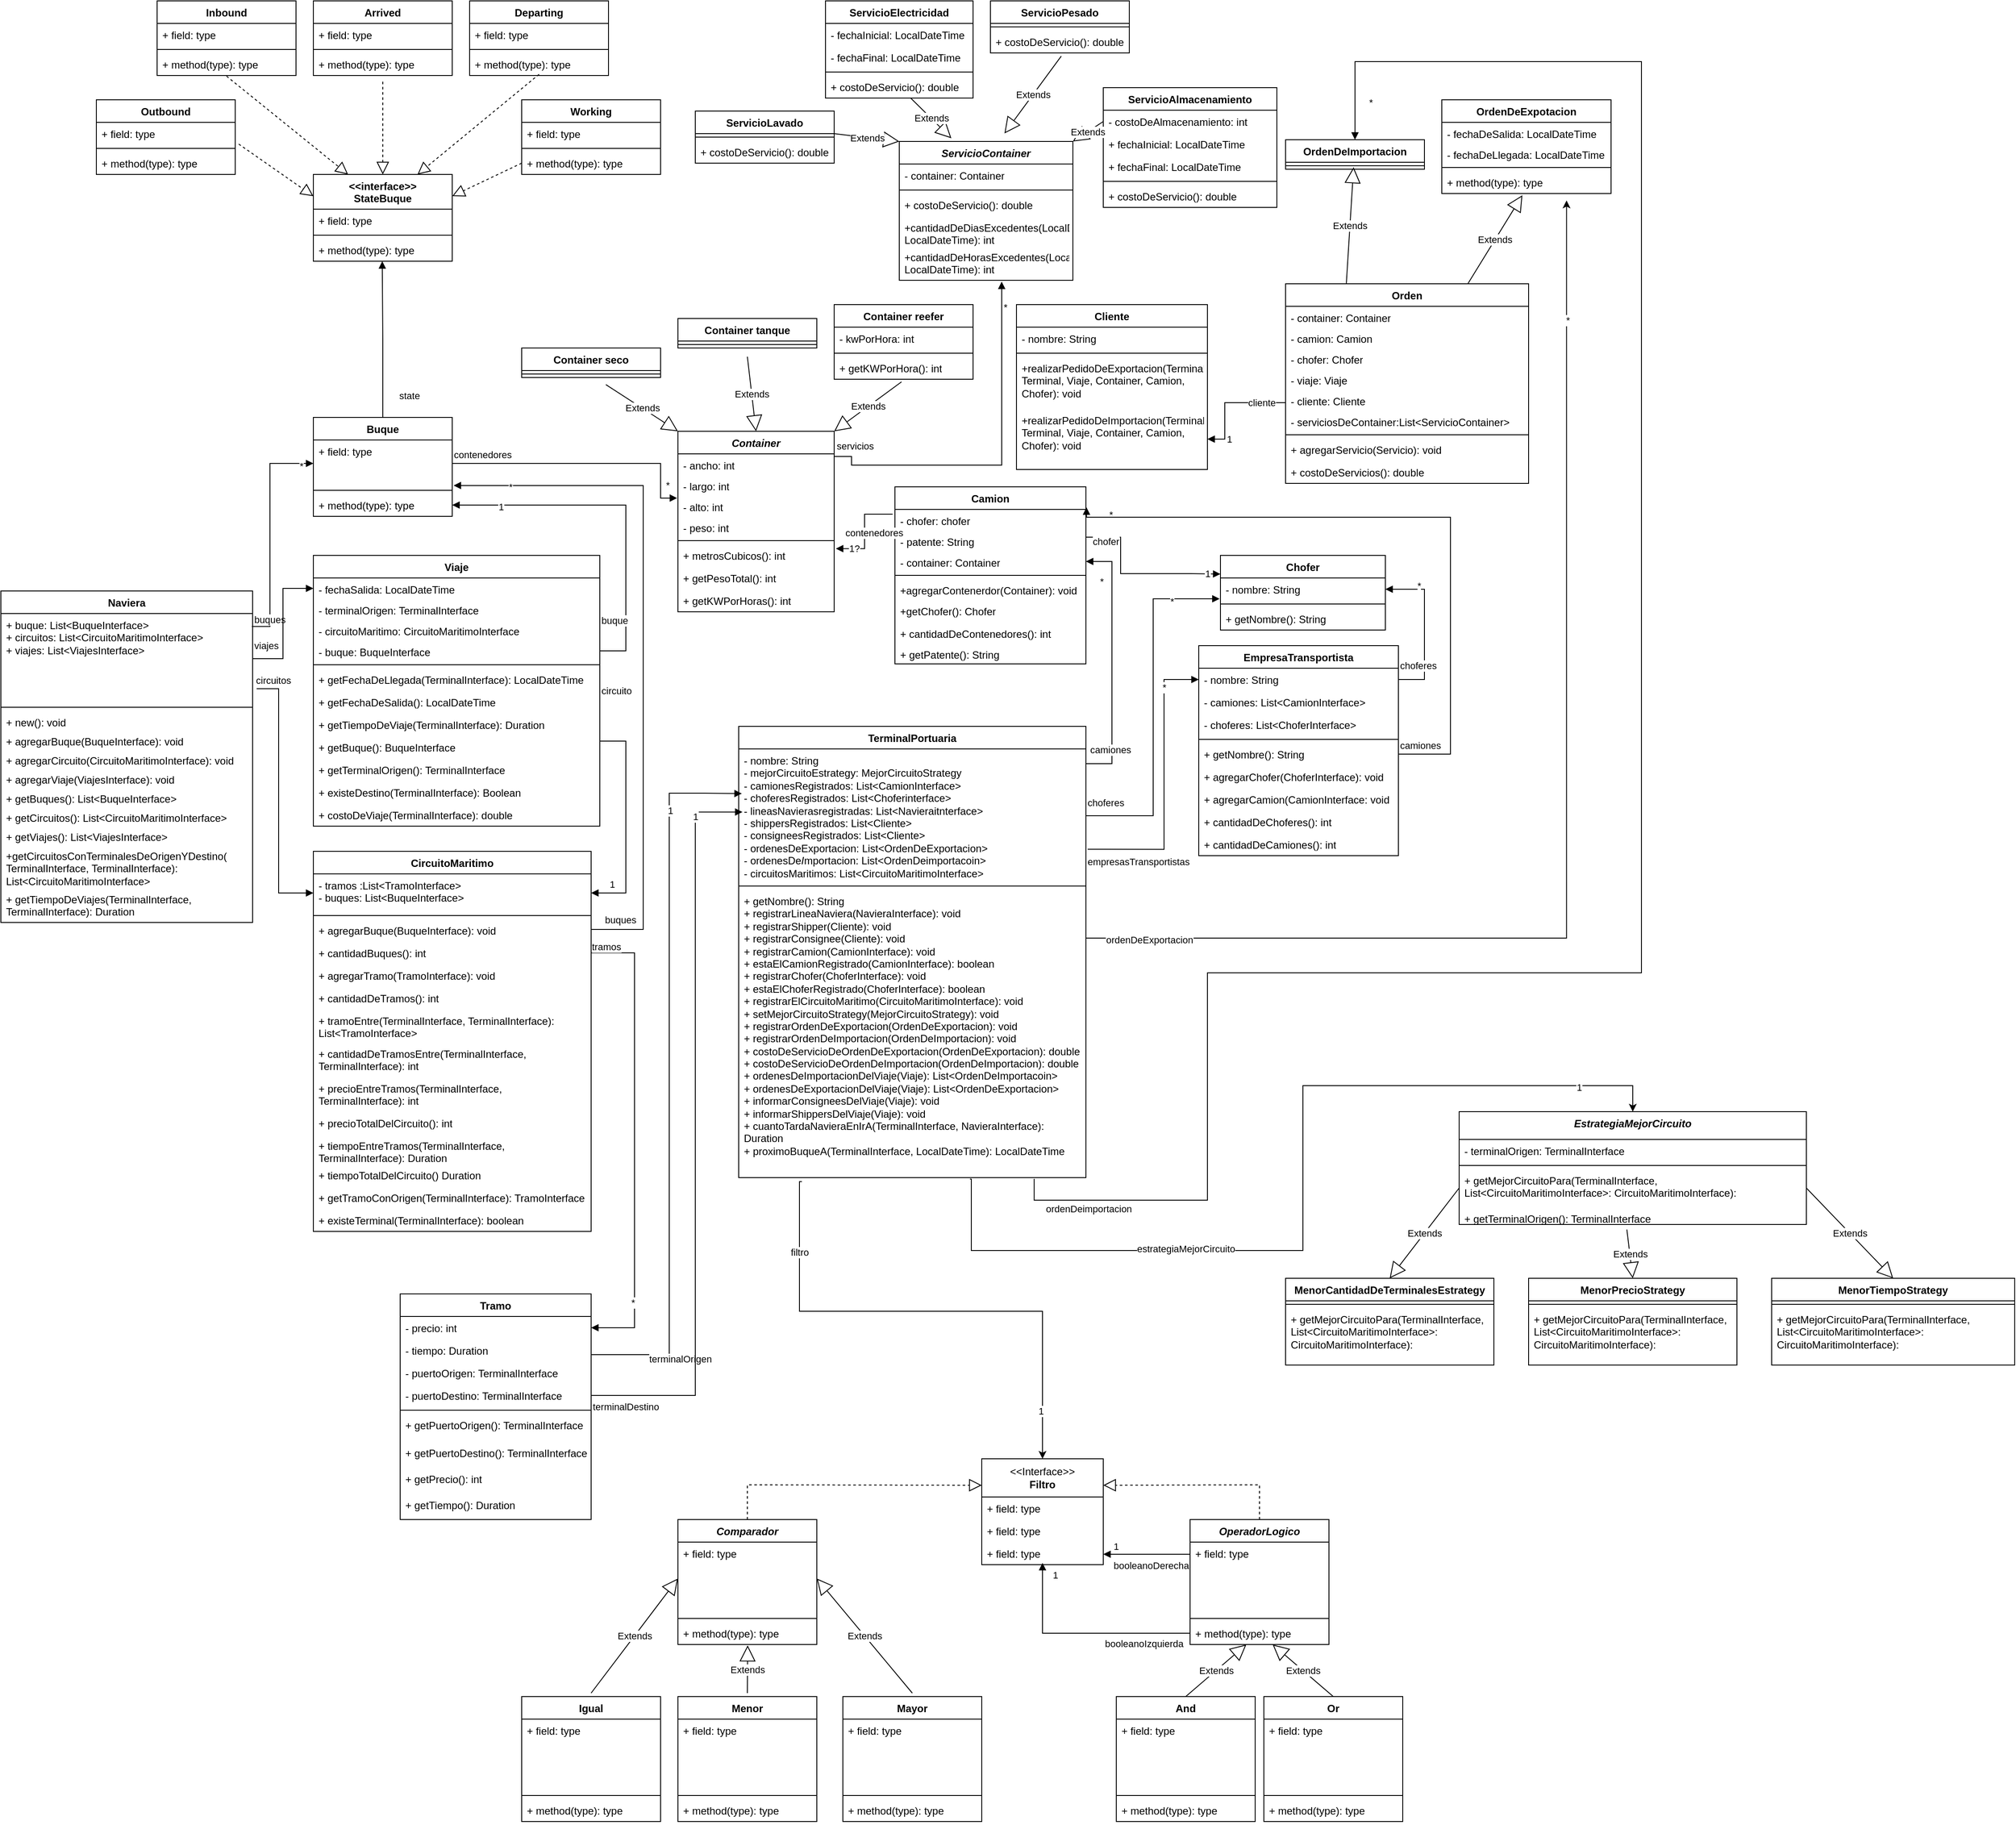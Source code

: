 <mxfile version="22.1.3" type="device">
  <diagram name="Page-1" id="Bg7L-60ixiPv-B5YUjp7">
    <mxGraphModel dx="530" dy="1363" grid="1" gridSize="10" guides="1" tooltips="1" connect="1" arrows="1" fold="1" page="1" pageScale="1" pageWidth="850" pageHeight="1100" math="0" shadow="0">
      <root>
        <mxCell id="0" />
        <mxCell id="1" parent="0" />
        <mxCell id="IdDAuQT-hJE1-K6nZnfo-116" style="edgeStyle=orthogonalEdgeStyle;rounded=0;orthogonalLoop=1;jettySize=auto;html=1;entryX=0.5;entryY=0;entryDx=0;entryDy=0;exitX=0.182;exitY=1.014;exitDx=0;exitDy=0;exitPerimeter=0;" edge="1" parent="1" source="RmBEKMwOj2G0eJP0RZG5-4" target="JZPC67pvM7lkTWEqG_JS-43">
          <mxGeometry relative="1" as="geometry">
            <Array as="points">
              <mxPoint x="920" y="1081" />
              <mxPoint x="920" y="1230" />
              <mxPoint x="1200" y="1230" />
            </Array>
          </mxGeometry>
        </mxCell>
        <mxCell id="IdDAuQT-hJE1-K6nZnfo-117" value="1" style="edgeLabel;html=1;align=center;verticalAlign=middle;resizable=0;points=[];" vertex="1" connectable="0" parent="IdDAuQT-hJE1-K6nZnfo-116">
          <mxGeometry x="0.815" y="-2" relative="1" as="geometry">
            <mxPoint as="offset" />
          </mxGeometry>
        </mxCell>
        <mxCell id="IdDAuQT-hJE1-K6nZnfo-118" value="filtro" style="edgeLabel;html=1;align=center;verticalAlign=middle;resizable=0;points=[];" vertex="1" connectable="0" parent="IdDAuQT-hJE1-K6nZnfo-116">
          <mxGeometry x="-0.722" relative="1" as="geometry">
            <mxPoint as="offset" />
          </mxGeometry>
        </mxCell>
        <mxCell id="RmBEKMwOj2G0eJP0RZG5-1" value="TerminalPortuaria" style="swimlane;fontStyle=1;align=center;verticalAlign=top;childLayout=stackLayout;horizontal=1;startSize=26;horizontalStack=0;resizeParent=1;resizeParentMax=0;resizeLast=0;collapsible=1;marginBottom=0;whiteSpace=wrap;html=1;" parent="1" vertex="1">
          <mxGeometry x="850" y="556" width="400" height="520" as="geometry" />
        </mxCell>
        <mxCell id="RmBEKMwOj2G0eJP0RZG5-2" value="- nombre: String&lt;br&gt;- mejorCircuitoEstrategy: MejorCircuitoStrategy&lt;br&gt;- camionesRegistrados: List&amp;lt;CamionInterface&amp;gt;&lt;br&gt;- choferesRegistrados: List&amp;lt;Choferinterface&amp;gt;&lt;br&gt;- lineasNavierasregistradas: List&amp;lt;Navieraitnterface&amp;gt;&lt;br&gt;- shippersRegistrados: List&amp;lt;Cliente&amp;gt;&lt;br&gt;- consigneesRegistrados: List&amp;lt;Cliente&amp;gt;&lt;br&gt;- ordenesDeExportacion: List&amp;lt;OrdenDeExportacion&amp;gt;&lt;br&gt;- ordenesDe&lt;i&gt;I&lt;/i&gt;mportacion: List&amp;lt;OrdenDeimportacoin&amp;gt;&lt;br&gt;- circuitosMaritimos: List&amp;lt;CircuitoMaritimoInterface&amp;gt;" style="text;strokeColor=none;fillColor=none;align=left;verticalAlign=top;spacingLeft=4;spacingRight=4;overflow=hidden;rotatable=0;points=[[0,0.5],[1,0.5]];portConstraint=eastwest;whiteSpace=wrap;html=1;" parent="RmBEKMwOj2G0eJP0RZG5-1" vertex="1">
          <mxGeometry y="26" width="400" height="154" as="geometry" />
        </mxCell>
        <mxCell id="RmBEKMwOj2G0eJP0RZG5-3" value="" style="line;strokeWidth=1;fillColor=none;align=left;verticalAlign=middle;spacingTop=-1;spacingLeft=3;spacingRight=3;rotatable=0;labelPosition=right;points=[];portConstraint=eastwest;strokeColor=inherit;" parent="RmBEKMwOj2G0eJP0RZG5-1" vertex="1">
          <mxGeometry y="180" width="400" height="8" as="geometry" />
        </mxCell>
        <mxCell id="RmBEKMwOj2G0eJP0RZG5-4" value="+ getNombre(): String&lt;br&gt;+ registrarLineaNaviera(NavieraInterface): void&lt;br&gt;+ registrarShipper(Cliente): void&lt;br&gt;+ registrarConsignee(Cliente): void&lt;br&gt;+ registrarCamion(CamionInterface): void&lt;br&gt;+ estaElCamionRegistrado(CamionInterface): boolean&lt;br&gt;+ registrarChofer(ChoferInterface): void&lt;br&gt;+ estaElChoferRegistrado(ChoferInterface): boolean&lt;br&gt;+ registrarElCircuitoMaritimo(CircuitoMaritimoInterface): void&lt;br&gt;+ setMejorCircuitoStrategy(MejorCircuitoStrategy): void&lt;br&gt;+ registrarOrdenDeExportacion(OrdenDeExportacion): void&lt;br&gt;+ registrarOrdenDeImportacion(OrdenDeImportacion): void&lt;br&gt;+ costoDeServicioDeOrdenDeExportacion(OrdenDeExportacion): double&lt;br&gt;+ costoDeServicioDeOrdenDeImportacion(OrdenDeImportacion): double&lt;br&gt;+ ordenesDeImportacionDelViaje(Viaje): List&amp;lt;OrdenDeImportacoin&amp;gt;&lt;br&gt;+ ordenesDeExportacionDelViaje(Viaje): List&amp;lt;OrdenDeExportacion&amp;gt;&lt;br&gt;+ informarConsigneesDelViaje(Viaje): void&lt;br&gt;+ informarShippersDelViaje(Viaje): void&lt;br&gt;+ cuantoTardaNavieraEnIrA(TerminalInterface, NavieraInterface): Duration&lt;br&gt;+ proximoBuqueA(TerminalInterface, LocalDateTime): LocalDateTime" style="text;strokeColor=none;fillColor=none;align=left;verticalAlign=top;spacingLeft=4;spacingRight=4;overflow=hidden;rotatable=0;points=[[0,0.5],[1,0.5]];portConstraint=eastwest;whiteSpace=wrap;html=1;" parent="RmBEKMwOj2G0eJP0RZG5-1" vertex="1">
          <mxGeometry y="188" width="400" height="332" as="geometry" />
        </mxCell>
        <mxCell id="RmBEKMwOj2G0eJP0RZG5-22" value="Naviera" style="swimlane;fontStyle=1;align=center;verticalAlign=top;childLayout=stackLayout;horizontal=1;startSize=26;horizontalStack=0;resizeParent=1;resizeParentMax=0;resizeLast=0;collapsible=1;marginBottom=0;whiteSpace=wrap;html=1;" parent="1" vertex="1">
          <mxGeometry y="400" width="290" height="382" as="geometry" />
        </mxCell>
        <mxCell id="RmBEKMwOj2G0eJP0RZG5-23" value="+ buque: List&amp;lt;BuqueInterface&amp;gt;&lt;br&gt;+ circuitos: List&amp;lt;CircuitoMaritimoInterface&amp;gt;&lt;br&gt;+ viajes: List&amp;lt;ViajesInterface&amp;gt;" style="text;strokeColor=none;fillColor=none;align=left;verticalAlign=top;spacingLeft=4;spacingRight=4;overflow=hidden;rotatable=0;points=[[0,0.5],[1,0.5]];portConstraint=eastwest;whiteSpace=wrap;html=1;" parent="RmBEKMwOj2G0eJP0RZG5-22" vertex="1">
          <mxGeometry y="26" width="290" height="104" as="geometry" />
        </mxCell>
        <mxCell id="RmBEKMwOj2G0eJP0RZG5-24" value="" style="line;strokeWidth=1;fillColor=none;align=left;verticalAlign=middle;spacingTop=-1;spacingLeft=3;spacingRight=3;rotatable=0;labelPosition=right;points=[];portConstraint=eastwest;strokeColor=inherit;" parent="RmBEKMwOj2G0eJP0RZG5-22" vertex="1">
          <mxGeometry y="130" width="290" height="8" as="geometry" />
        </mxCell>
        <mxCell id="IdDAuQT-hJE1-K6nZnfo-124" value="+ new(): void" style="text;strokeColor=none;fillColor=none;align=left;verticalAlign=top;spacingLeft=4;spacingRight=4;overflow=hidden;rotatable=0;points=[[0,0.5],[1,0.5]];portConstraint=eastwest;whiteSpace=wrap;html=1;" vertex="1" parent="RmBEKMwOj2G0eJP0RZG5-22">
          <mxGeometry y="138" width="290" height="22" as="geometry" />
        </mxCell>
        <mxCell id="IdDAuQT-hJE1-K6nZnfo-45" value="+ agregarBuque(BuqueInterface): void" style="text;strokeColor=none;fillColor=none;align=left;verticalAlign=top;spacingLeft=4;spacingRight=4;overflow=hidden;rotatable=0;points=[[0,0.5],[1,0.5]];portConstraint=eastwest;whiteSpace=wrap;html=1;" vertex="1" parent="RmBEKMwOj2G0eJP0RZG5-22">
          <mxGeometry y="160" width="290" height="22" as="geometry" />
        </mxCell>
        <mxCell id="IdDAuQT-hJE1-K6nZnfo-47" value="+ agregarCircuito(CircuitoMaritimoInterface): void" style="text;strokeColor=none;fillColor=none;align=left;verticalAlign=top;spacingLeft=4;spacingRight=4;overflow=hidden;rotatable=0;points=[[0,0.5],[1,0.5]];portConstraint=eastwest;whiteSpace=wrap;html=1;" vertex="1" parent="RmBEKMwOj2G0eJP0RZG5-22">
          <mxGeometry y="182" width="290" height="22" as="geometry" />
        </mxCell>
        <mxCell id="IdDAuQT-hJE1-K6nZnfo-46" value="+ agregarViaje(ViajesInterface): void" style="text;strokeColor=none;fillColor=none;align=left;verticalAlign=top;spacingLeft=4;spacingRight=4;overflow=hidden;rotatable=0;points=[[0,0.5],[1,0.5]];portConstraint=eastwest;whiteSpace=wrap;html=1;" vertex="1" parent="RmBEKMwOj2G0eJP0RZG5-22">
          <mxGeometry y="204" width="290" height="22" as="geometry" />
        </mxCell>
        <mxCell id="IdDAuQT-hJE1-K6nZnfo-49" value="+ getBuques(): List&amp;lt;BuqueInterface&amp;gt;" style="text;strokeColor=none;fillColor=none;align=left;verticalAlign=top;spacingLeft=4;spacingRight=4;overflow=hidden;rotatable=0;points=[[0,0.5],[1,0.5]];portConstraint=eastwest;whiteSpace=wrap;html=1;" vertex="1" parent="RmBEKMwOj2G0eJP0RZG5-22">
          <mxGeometry y="226" width="290" height="22" as="geometry" />
        </mxCell>
        <mxCell id="IdDAuQT-hJE1-K6nZnfo-48" value="+ getCircuitos(): List&amp;lt;CircuitoMaritimoInterface&amp;gt;" style="text;strokeColor=none;fillColor=none;align=left;verticalAlign=top;spacingLeft=4;spacingRight=4;overflow=hidden;rotatable=0;points=[[0,0.5],[1,0.5]];portConstraint=eastwest;whiteSpace=wrap;html=1;" vertex="1" parent="RmBEKMwOj2G0eJP0RZG5-22">
          <mxGeometry y="248" width="290" height="22" as="geometry" />
        </mxCell>
        <mxCell id="RmBEKMwOj2G0eJP0RZG5-25" value="+ getViajes(): List&amp;lt;ViajesInterface&amp;gt;" style="text;strokeColor=none;fillColor=none;align=left;verticalAlign=top;spacingLeft=4;spacingRight=4;overflow=hidden;rotatable=0;points=[[0,0.5],[1,0.5]];portConstraint=eastwest;whiteSpace=wrap;html=1;" parent="RmBEKMwOj2G0eJP0RZG5-22" vertex="1">
          <mxGeometry y="270" width="290" height="22" as="geometry" />
        </mxCell>
        <mxCell id="IdDAuQT-hJE1-K6nZnfo-51" value="+getCircuitosConTerminalesDeOrigenYDestino(&lt;br&gt;TerminalInterface, TerminalInterface):&lt;br&gt;List&amp;lt;CircuitoMaritimoInterface&amp;gt;" style="text;strokeColor=none;fillColor=none;align=left;verticalAlign=top;spacingLeft=4;spacingRight=4;overflow=hidden;rotatable=0;points=[[0,0.5],[1,0.5]];portConstraint=eastwest;whiteSpace=wrap;html=1;" vertex="1" parent="RmBEKMwOj2G0eJP0RZG5-22">
          <mxGeometry y="292" width="290" height="50" as="geometry" />
        </mxCell>
        <mxCell id="IdDAuQT-hJE1-K6nZnfo-50" value="+ getTiempoDeViajes(TerminalInterface, TerminalInterface): Duration&amp;nbsp;" style="text;strokeColor=none;fillColor=none;align=left;verticalAlign=top;spacingLeft=4;spacingRight=4;overflow=hidden;rotatable=0;points=[[0,0.5],[1,0.5]];portConstraint=eastwest;whiteSpace=wrap;html=1;" vertex="1" parent="RmBEKMwOj2G0eJP0RZG5-22">
          <mxGeometry y="342" width="290" height="40" as="geometry" />
        </mxCell>
        <mxCell id="RmBEKMwOj2G0eJP0RZG5-26" value="Buque" style="swimlane;fontStyle=1;align=center;verticalAlign=top;childLayout=stackLayout;horizontal=1;startSize=26;horizontalStack=0;resizeParent=1;resizeParentMax=0;resizeLast=0;collapsible=1;marginBottom=0;whiteSpace=wrap;html=1;" parent="1" vertex="1">
          <mxGeometry x="360" y="200" width="160" height="114" as="geometry" />
        </mxCell>
        <mxCell id="RmBEKMwOj2G0eJP0RZG5-27" value="+ field: type" style="text;strokeColor=none;fillColor=none;align=left;verticalAlign=top;spacingLeft=4;spacingRight=4;overflow=hidden;rotatable=0;points=[[0,0.5],[1,0.5]];portConstraint=eastwest;whiteSpace=wrap;html=1;" parent="RmBEKMwOj2G0eJP0RZG5-26" vertex="1">
          <mxGeometry y="26" width="160" height="54" as="geometry" />
        </mxCell>
        <mxCell id="RmBEKMwOj2G0eJP0RZG5-28" value="" style="line;strokeWidth=1;fillColor=none;align=left;verticalAlign=middle;spacingTop=-1;spacingLeft=3;spacingRight=3;rotatable=0;labelPosition=right;points=[];portConstraint=eastwest;strokeColor=inherit;" parent="RmBEKMwOj2G0eJP0RZG5-26" vertex="1">
          <mxGeometry y="80" width="160" height="8" as="geometry" />
        </mxCell>
        <mxCell id="RmBEKMwOj2G0eJP0RZG5-29" value="+ method(type): type" style="text;strokeColor=none;fillColor=none;align=left;verticalAlign=top;spacingLeft=4;spacingRight=4;overflow=hidden;rotatable=0;points=[[0,0.5],[1,0.5]];portConstraint=eastwest;whiteSpace=wrap;html=1;" parent="RmBEKMwOj2G0eJP0RZG5-26" vertex="1">
          <mxGeometry y="88" width="160" height="26" as="geometry" />
        </mxCell>
        <mxCell id="RmBEKMwOj2G0eJP0RZG5-30" value="buques" style="endArrow=block;endFill=1;html=1;edgeStyle=orthogonalEdgeStyle;align=left;verticalAlign=top;rounded=0;entryX=0;entryY=0.5;entryDx=0;entryDy=0;exitX=0.997;exitY=0.143;exitDx=0;exitDy=0;exitPerimeter=0;" parent="1" source="RmBEKMwOj2G0eJP0RZG5-23" target="RmBEKMwOj2G0eJP0RZG5-27" edge="1">
          <mxGeometry x="-0.998" y="21" relative="1" as="geometry">
            <mxPoint x="260" y="410" as="sourcePoint" />
            <mxPoint x="450" y="540" as="targetPoint" />
            <mxPoint as="offset" />
            <Array as="points">
              <mxPoint x="310" y="441" />
              <mxPoint x="310" y="253" />
            </Array>
          </mxGeometry>
        </mxCell>
        <mxCell id="RmBEKMwOj2G0eJP0RZG5-32" value="*" style="edgeLabel;html=1;align=center;verticalAlign=middle;resizable=0;points=[];" parent="RmBEKMwOj2G0eJP0RZG5-30" vertex="1" connectable="0">
          <mxGeometry x="0.773" y="-4" relative="1" as="geometry">
            <mxPoint x="15" y="-1" as="offset" />
          </mxGeometry>
        </mxCell>
        <mxCell id="RmBEKMwOj2G0eJP0RZG5-37" value="circuitos" style="endArrow=block;endFill=1;html=1;edgeStyle=orthogonalEdgeStyle;align=left;verticalAlign=top;rounded=0;entryX=0;entryY=0.5;entryDx=0;entryDy=0;exitX=1.016;exitY=0.833;exitDx=0;exitDy=0;exitPerimeter=0;" parent="1" source="RmBEKMwOj2G0eJP0RZG5-23" edge="1">
          <mxGeometry x="-1" y="23" relative="1" as="geometry">
            <mxPoint x="260" y="530" as="sourcePoint" />
            <mxPoint x="360" y="748" as="targetPoint" />
            <mxPoint x="-3" as="offset" />
            <Array as="points">
              <mxPoint x="320" y="513" />
              <mxPoint x="320" y="748" />
            </Array>
          </mxGeometry>
        </mxCell>
        <mxCell id="RmBEKMwOj2G0eJP0RZG5-42" value="Tramo" style="swimlane;fontStyle=1;align=center;verticalAlign=top;childLayout=stackLayout;horizontal=1;startSize=26;horizontalStack=0;resizeParent=1;resizeParentMax=0;resizeLast=0;collapsible=1;marginBottom=0;whiteSpace=wrap;html=1;" parent="1" vertex="1">
          <mxGeometry x="460" y="1210" width="220" height="260" as="geometry" />
        </mxCell>
        <mxCell id="JZPC67pvM7lkTWEqG_JS-88" value="- precio: int" style="text;strokeColor=none;fillColor=none;align=left;verticalAlign=top;spacingLeft=4;spacingRight=4;overflow=hidden;rotatable=0;points=[[0,0.5],[1,0.5]];portConstraint=eastwest;whiteSpace=wrap;html=1;" parent="RmBEKMwOj2G0eJP0RZG5-42" vertex="1">
          <mxGeometry y="26" width="220" height="26" as="geometry" />
        </mxCell>
        <mxCell id="JZPC67pvM7lkTWEqG_JS-89" value="- tiempo: Duration" style="text;strokeColor=none;fillColor=none;align=left;verticalAlign=top;spacingLeft=4;spacingRight=4;overflow=hidden;rotatable=0;points=[[0,0.5],[1,0.5]];portConstraint=eastwest;whiteSpace=wrap;html=1;" parent="RmBEKMwOj2G0eJP0RZG5-42" vertex="1">
          <mxGeometry y="52" width="220" height="26" as="geometry" />
        </mxCell>
        <mxCell id="IdDAuQT-hJE1-K6nZnfo-90" value="- puertoOrigen: TerminalInterface" style="text;strokeColor=none;fillColor=none;align=left;verticalAlign=top;spacingLeft=4;spacingRight=4;overflow=hidden;rotatable=0;points=[[0,0.5],[1,0.5]];portConstraint=eastwest;whiteSpace=wrap;html=1;" vertex="1" parent="RmBEKMwOj2G0eJP0RZG5-42">
          <mxGeometry y="78" width="220" height="26" as="geometry" />
        </mxCell>
        <mxCell id="IdDAuQT-hJE1-K6nZnfo-89" value="- puertoDestino: TerminalInterface" style="text;strokeColor=none;fillColor=none;align=left;verticalAlign=top;spacingLeft=4;spacingRight=4;overflow=hidden;rotatable=0;points=[[0,0.5],[1,0.5]];portConstraint=eastwest;whiteSpace=wrap;html=1;" vertex="1" parent="RmBEKMwOj2G0eJP0RZG5-42">
          <mxGeometry y="104" width="220" height="26" as="geometry" />
        </mxCell>
        <mxCell id="RmBEKMwOj2G0eJP0RZG5-44" value="" style="line;strokeWidth=1;fillColor=none;align=left;verticalAlign=middle;spacingTop=-1;spacingLeft=3;spacingRight=3;rotatable=0;labelPosition=right;points=[];portConstraint=eastwest;strokeColor=inherit;" parent="RmBEKMwOj2G0eJP0RZG5-42" vertex="1">
          <mxGeometry y="130" width="220" height="8" as="geometry" />
        </mxCell>
        <mxCell id="IdDAuQT-hJE1-K6nZnfo-91" value="+ getPuertoOrigen(): TerminalInterface" style="text;strokeColor=none;fillColor=none;align=left;verticalAlign=top;spacingLeft=4;spacingRight=4;overflow=hidden;rotatable=0;points=[[0,0.5],[1,0.5]];portConstraint=eastwest;whiteSpace=wrap;html=1;" vertex="1" parent="RmBEKMwOj2G0eJP0RZG5-42">
          <mxGeometry y="138" width="220" height="32" as="geometry" />
        </mxCell>
        <mxCell id="IdDAuQT-hJE1-K6nZnfo-92" value="+ getPuertoDestino(): TerminalInterface" style="text;strokeColor=none;fillColor=none;align=left;verticalAlign=top;spacingLeft=4;spacingRight=4;overflow=hidden;rotatable=0;points=[[0,0.5],[1,0.5]];portConstraint=eastwest;whiteSpace=wrap;html=1;" vertex="1" parent="RmBEKMwOj2G0eJP0RZG5-42">
          <mxGeometry y="170" width="220" height="30" as="geometry" />
        </mxCell>
        <mxCell id="IdDAuQT-hJE1-K6nZnfo-93" value="+ getPrecio(): int" style="text;strokeColor=none;fillColor=none;align=left;verticalAlign=top;spacingLeft=4;spacingRight=4;overflow=hidden;rotatable=0;points=[[0,0.5],[1,0.5]];portConstraint=eastwest;whiteSpace=wrap;html=1;" vertex="1" parent="RmBEKMwOj2G0eJP0RZG5-42">
          <mxGeometry y="200" width="220" height="30" as="geometry" />
        </mxCell>
        <mxCell id="RmBEKMwOj2G0eJP0RZG5-45" value="+ getTiempo(): Duration" style="text;strokeColor=none;fillColor=none;align=left;verticalAlign=top;spacingLeft=4;spacingRight=4;overflow=hidden;rotatable=0;points=[[0,0.5],[1,0.5]];portConstraint=eastwest;whiteSpace=wrap;html=1;" parent="RmBEKMwOj2G0eJP0RZG5-42" vertex="1">
          <mxGeometry y="230" width="220" height="30" as="geometry" />
        </mxCell>
        <mxCell id="RmBEKMwOj2G0eJP0RZG5-46" value="tramos" style="endArrow=block;endFill=1;html=1;edgeStyle=orthogonalEdgeStyle;align=left;verticalAlign=top;rounded=0;entryX=1;entryY=0.5;entryDx=0;entryDy=0;exitX=1;exitY=0.5;exitDx=0;exitDy=0;" parent="1" edge="1" target="JZPC67pvM7lkTWEqG_JS-88">
          <mxGeometry x="-1" y="20" relative="1" as="geometry">
            <mxPoint x="680" y="817" as="sourcePoint" />
            <mxPoint x="779.2" y="544.408" as="targetPoint" />
            <Array as="points">
              <mxPoint x="730" y="817" />
              <mxPoint x="730" y="1249" />
            </Array>
            <mxPoint x="-1" as="offset" />
          </mxGeometry>
        </mxCell>
        <mxCell id="RmBEKMwOj2G0eJP0RZG5-48" value="*" style="edgeLabel;html=1;align=center;verticalAlign=middle;resizable=0;points=[];" parent="RmBEKMwOj2G0eJP0RZG5-46" vertex="1" connectable="0">
          <mxGeometry x="0.719" y="-1" relative="1" as="geometry">
            <mxPoint x="-1" y="-5" as="offset" />
          </mxGeometry>
        </mxCell>
        <mxCell id="RmBEKMwOj2G0eJP0RZG5-49" value="terminalOrigen" style="endArrow=block;endFill=1;html=1;edgeStyle=orthogonalEdgeStyle;align=left;verticalAlign=top;rounded=0;entryX=0.009;entryY=0.149;entryDx=0;entryDy=0;entryPerimeter=0;" parent="1" target="RmBEKMwOj2G0eJP0RZG5-1" edge="1">
          <mxGeometry x="-0.761" y="25" relative="1" as="geometry">
            <mxPoint x="680" y="1280" as="sourcePoint" />
            <mxPoint x="1070" y="530" as="targetPoint" />
            <Array as="points">
              <mxPoint x="770" y="1280" />
              <mxPoint x="770" y="633" />
              <mxPoint x="810" y="633" />
            </Array>
            <mxPoint as="offset" />
          </mxGeometry>
        </mxCell>
        <mxCell id="RmBEKMwOj2G0eJP0RZG5-51" value="1" style="edgeLabel;html=1;align=center;verticalAlign=middle;resizable=0;points=[];" parent="RmBEKMwOj2G0eJP0RZG5-49" vertex="1" connectable="0">
          <mxGeometry x="0.747" y="-1" relative="1" as="geometry">
            <mxPoint as="offset" />
          </mxGeometry>
        </mxCell>
        <mxCell id="RmBEKMwOj2G0eJP0RZG5-55" value="buques" style="endArrow=block;endFill=1;html=1;edgeStyle=orthogonalEdgeStyle;align=left;verticalAlign=top;rounded=0;exitX=1;exitY=0.5;exitDx=0;exitDy=0;entryX=1.01;entryY=0.972;entryDx=0;entryDy=0;entryPerimeter=0;" parent="1" target="RmBEKMwOj2G0eJP0RZG5-27" edge="1">
          <mxGeometry x="-0.963" y="24" relative="1" as="geometry">
            <mxPoint x="680" y="791" as="sourcePoint" />
            <mxPoint x="850" y="430" as="targetPoint" />
            <Array as="points">
              <mxPoint x="740" y="790" />
              <mxPoint x="740" y="278" />
            </Array>
            <mxPoint as="offset" />
          </mxGeometry>
        </mxCell>
        <mxCell id="RmBEKMwOj2G0eJP0RZG5-57" value="*" style="edgeLabel;html=1;align=center;verticalAlign=middle;resizable=0;points=[];" parent="RmBEKMwOj2G0eJP0RZG5-55" vertex="1" connectable="0">
          <mxGeometry x="0.834" y="1" relative="1" as="geometry">
            <mxPoint as="offset" />
          </mxGeometry>
        </mxCell>
        <mxCell id="RmBEKMwOj2G0eJP0RZG5-58" value="Viaje" style="swimlane;fontStyle=1;align=center;verticalAlign=top;childLayout=stackLayout;horizontal=1;startSize=26;horizontalStack=0;resizeParent=1;resizeParentMax=0;resizeLast=0;collapsible=1;marginBottom=0;whiteSpace=wrap;html=1;" parent="1" vertex="1">
          <mxGeometry x="360" y="359" width="330" height="312" as="geometry" />
        </mxCell>
        <mxCell id="RmBEKMwOj2G0eJP0RZG5-59" value="- fechaSalida: LocalDateTime" style="text;strokeColor=none;fillColor=none;align=left;verticalAlign=top;spacingLeft=4;spacingRight=4;overflow=hidden;rotatable=0;points=[[0,0.5],[1,0.5]];portConstraint=eastwest;whiteSpace=wrap;html=1;" parent="RmBEKMwOj2G0eJP0RZG5-58" vertex="1">
          <mxGeometry y="26" width="330" height="24" as="geometry" />
        </mxCell>
        <mxCell id="IdDAuQT-hJE1-K6nZnfo-53" value="- terminalOrigen: TerminalInterface" style="text;strokeColor=none;fillColor=none;align=left;verticalAlign=top;spacingLeft=4;spacingRight=4;overflow=hidden;rotatable=0;points=[[0,0.5],[1,0.5]];portConstraint=eastwest;whiteSpace=wrap;html=1;" vertex="1" parent="RmBEKMwOj2G0eJP0RZG5-58">
          <mxGeometry y="50" width="330" height="24" as="geometry" />
        </mxCell>
        <mxCell id="IdDAuQT-hJE1-K6nZnfo-54" value="- circuitoMaritimo: CircuitoMaritimoInterface" style="text;strokeColor=none;fillColor=none;align=left;verticalAlign=top;spacingLeft=4;spacingRight=4;overflow=hidden;rotatable=0;points=[[0,0.5],[1,0.5]];portConstraint=eastwest;whiteSpace=wrap;html=1;" vertex="1" parent="RmBEKMwOj2G0eJP0RZG5-58">
          <mxGeometry y="74" width="330" height="24" as="geometry" />
        </mxCell>
        <mxCell id="IdDAuQT-hJE1-K6nZnfo-52" value="- buque: BuqueInterface" style="text;strokeColor=none;fillColor=none;align=left;verticalAlign=top;spacingLeft=4;spacingRight=4;overflow=hidden;rotatable=0;points=[[0,0.5],[1,0.5]];portConstraint=eastwest;whiteSpace=wrap;html=1;" vertex="1" parent="RmBEKMwOj2G0eJP0RZG5-58">
          <mxGeometry y="98" width="330" height="24" as="geometry" />
        </mxCell>
        <mxCell id="RmBEKMwOj2G0eJP0RZG5-60" value="" style="line;strokeWidth=1;fillColor=none;align=left;verticalAlign=middle;spacingTop=-1;spacingLeft=3;spacingRight=3;rotatable=0;labelPosition=right;points=[];portConstraint=eastwest;strokeColor=inherit;" parent="RmBEKMwOj2G0eJP0RZG5-58" vertex="1">
          <mxGeometry y="122" width="330" height="8" as="geometry" />
        </mxCell>
        <mxCell id="RmBEKMwOj2G0eJP0RZG5-61" value="+ getFechaDeLlegada(TerminalInterface): LocalDateTime" style="text;strokeColor=none;fillColor=none;align=left;verticalAlign=top;spacingLeft=4;spacingRight=4;overflow=hidden;rotatable=0;points=[[0,0.5],[1,0.5]];portConstraint=eastwest;whiteSpace=wrap;html=1;" parent="RmBEKMwOj2G0eJP0RZG5-58" vertex="1">
          <mxGeometry y="130" width="330" height="26" as="geometry" />
        </mxCell>
        <mxCell id="IdDAuQT-hJE1-K6nZnfo-56" value="+ getFechaDeSalida(): LocalDateTime" style="text;strokeColor=none;fillColor=none;align=left;verticalAlign=top;spacingLeft=4;spacingRight=4;overflow=hidden;rotatable=0;points=[[0,0.5],[1,0.5]];portConstraint=eastwest;whiteSpace=wrap;html=1;" vertex="1" parent="RmBEKMwOj2G0eJP0RZG5-58">
          <mxGeometry y="156" width="330" height="26" as="geometry" />
        </mxCell>
        <mxCell id="IdDAuQT-hJE1-K6nZnfo-59" value="+ getTiempoDeViaje(TerminalInterface): Duration" style="text;strokeColor=none;fillColor=none;align=left;verticalAlign=top;spacingLeft=4;spacingRight=4;overflow=hidden;rotatable=0;points=[[0,0.5],[1,0.5]];portConstraint=eastwest;whiteSpace=wrap;html=1;" vertex="1" parent="RmBEKMwOj2G0eJP0RZG5-58">
          <mxGeometry y="182" width="330" height="26" as="geometry" />
        </mxCell>
        <mxCell id="IdDAuQT-hJE1-K6nZnfo-60" value="+ getBuque(): BuqueInterface" style="text;strokeColor=none;fillColor=none;align=left;verticalAlign=top;spacingLeft=4;spacingRight=4;overflow=hidden;rotatable=0;points=[[0,0.5],[1,0.5]];portConstraint=eastwest;whiteSpace=wrap;html=1;" vertex="1" parent="RmBEKMwOj2G0eJP0RZG5-58">
          <mxGeometry y="208" width="330" height="26" as="geometry" />
        </mxCell>
        <mxCell id="IdDAuQT-hJE1-K6nZnfo-58" value="+ getTerminalOrigen(): TerminalInterface" style="text;strokeColor=none;fillColor=none;align=left;verticalAlign=top;spacingLeft=4;spacingRight=4;overflow=hidden;rotatable=0;points=[[0,0.5],[1,0.5]];portConstraint=eastwest;whiteSpace=wrap;html=1;" vertex="1" parent="RmBEKMwOj2G0eJP0RZG5-58">
          <mxGeometry y="234" width="330" height="26" as="geometry" />
        </mxCell>
        <mxCell id="IdDAuQT-hJE1-K6nZnfo-57" value="+ existeDestino(TerminalInterface): Boolean" style="text;strokeColor=none;fillColor=none;align=left;verticalAlign=top;spacingLeft=4;spacingRight=4;overflow=hidden;rotatable=0;points=[[0,0.5],[1,0.5]];portConstraint=eastwest;whiteSpace=wrap;html=1;" vertex="1" parent="RmBEKMwOj2G0eJP0RZG5-58">
          <mxGeometry y="260" width="330" height="26" as="geometry" />
        </mxCell>
        <mxCell id="IdDAuQT-hJE1-K6nZnfo-55" value="+ costoDeViaje(TerminalInterface): double" style="text;strokeColor=none;fillColor=none;align=left;verticalAlign=top;spacingLeft=4;spacingRight=4;overflow=hidden;rotatable=0;points=[[0,0.5],[1,0.5]];portConstraint=eastwest;whiteSpace=wrap;html=1;" vertex="1" parent="RmBEKMwOj2G0eJP0RZG5-58">
          <mxGeometry y="286" width="330" height="26" as="geometry" />
        </mxCell>
        <mxCell id="RmBEKMwOj2G0eJP0RZG5-62" value="viajes" style="endArrow=block;endFill=1;html=1;edgeStyle=orthogonalEdgeStyle;align=left;verticalAlign=top;rounded=0;exitX=1;exitY=0.5;exitDx=0;exitDy=0;entryX=0;entryY=0.5;entryDx=0;entryDy=0;" parent="1" source="RmBEKMwOj2G0eJP0RZG5-23" target="RmBEKMwOj2G0eJP0RZG5-59" edge="1">
          <mxGeometry x="-1" y="28" relative="1" as="geometry">
            <mxPoint x="180" y="330" as="sourcePoint" />
            <mxPoint x="340" y="270" as="targetPoint" />
            <mxPoint as="offset" />
          </mxGeometry>
        </mxCell>
        <mxCell id="RmBEKMwOj2G0eJP0RZG5-64" value="buque" style="endArrow=block;endFill=1;html=1;edgeStyle=orthogonalEdgeStyle;align=left;verticalAlign=top;rounded=0;exitX=1;exitY=0.25;exitDx=0;exitDy=0;entryX=1;entryY=0.5;entryDx=0;entryDy=0;" parent="1" source="RmBEKMwOj2G0eJP0RZG5-58" target="RmBEKMwOj2G0eJP0RZG5-29" edge="1">
          <mxGeometry x="-1" y="-16" relative="1" as="geometry">
            <mxPoint x="620" y="280" as="sourcePoint" />
            <mxPoint x="640" y="380" as="targetPoint" />
            <Array as="points">
              <mxPoint x="720" y="469" />
              <mxPoint x="720" y="301" />
            </Array>
            <mxPoint x="16" y="-16" as="offset" />
          </mxGeometry>
        </mxCell>
        <mxCell id="RmBEKMwOj2G0eJP0RZG5-66" value="1" style="edgeLabel;html=1;align=center;verticalAlign=middle;resizable=0;points=[];" parent="RmBEKMwOj2G0eJP0RZG5-64" vertex="1" connectable="0">
          <mxGeometry x="0.742" y="2" relative="1" as="geometry">
            <mxPoint as="offset" />
          </mxGeometry>
        </mxCell>
        <mxCell id="RmBEKMwOj2G0eJP0RZG5-67" value="circuito" style="endArrow=block;endFill=1;html=1;edgeStyle=orthogonalEdgeStyle;align=left;verticalAlign=top;rounded=0;exitX=1;exitY=0.5;exitDx=0;exitDy=0;entryX=1;entryY=0.5;entryDx=0;entryDy=0;" parent="1" source="RmBEKMwOj2G0eJP0RZG5-61" target="IdDAuQT-hJE1-K6nZnfo-74" edge="1">
          <mxGeometry x="-1" relative="1" as="geometry">
            <mxPoint x="670" y="230" as="sourcePoint" />
            <mxPoint x="684.8" y="757.816" as="targetPoint" />
            <Array as="points">
              <mxPoint x="690" y="573" />
              <mxPoint x="720" y="573" />
              <mxPoint x="720" y="748" />
            </Array>
          </mxGeometry>
        </mxCell>
        <mxCell id="RmBEKMwOj2G0eJP0RZG5-69" value="1" style="edgeLabel;html=1;align=center;verticalAlign=middle;resizable=0;points=[];" parent="RmBEKMwOj2G0eJP0RZG5-67" vertex="1" connectable="0">
          <mxGeometry x="0.847" y="1" relative="1" as="geometry">
            <mxPoint y="-11" as="offset" />
          </mxGeometry>
        </mxCell>
        <mxCell id="RmBEKMwOj2G0eJP0RZG5-70" value="&lt;i&gt;Container&lt;/i&gt;" style="swimlane;fontStyle=1;align=center;verticalAlign=top;childLayout=stackLayout;horizontal=1;startSize=26;horizontalStack=0;resizeParent=1;resizeParentMax=0;resizeLast=0;collapsible=1;marginBottom=0;whiteSpace=wrap;html=1;" parent="1" vertex="1">
          <mxGeometry x="780" y="216" width="180" height="208" as="geometry" />
        </mxCell>
        <mxCell id="RmBEKMwOj2G0eJP0RZG5-71" value="- ancho: int" style="text;strokeColor=none;fillColor=none;align=left;verticalAlign=top;spacingLeft=4;spacingRight=4;overflow=hidden;rotatable=0;points=[[0,0.5],[1,0.5]];portConstraint=eastwest;whiteSpace=wrap;html=1;" parent="RmBEKMwOj2G0eJP0RZG5-70" vertex="1">
          <mxGeometry y="26" width="180" height="24" as="geometry" />
        </mxCell>
        <mxCell id="IdDAuQT-hJE1-K6nZnfo-1" value="- largo: int" style="text;strokeColor=none;fillColor=none;align=left;verticalAlign=top;spacingLeft=4;spacingRight=4;overflow=hidden;rotatable=0;points=[[0,0.5],[1,0.5]];portConstraint=eastwest;whiteSpace=wrap;html=1;" vertex="1" parent="RmBEKMwOj2G0eJP0RZG5-70">
          <mxGeometry y="50" width="180" height="24" as="geometry" />
        </mxCell>
        <mxCell id="IdDAuQT-hJE1-K6nZnfo-2" value="- alto: int" style="text;strokeColor=none;fillColor=none;align=left;verticalAlign=top;spacingLeft=4;spacingRight=4;overflow=hidden;rotatable=0;points=[[0,0.5],[1,0.5]];portConstraint=eastwest;whiteSpace=wrap;html=1;" vertex="1" parent="RmBEKMwOj2G0eJP0RZG5-70">
          <mxGeometry y="74" width="180" height="24" as="geometry" />
        </mxCell>
        <mxCell id="IdDAuQT-hJE1-K6nZnfo-3" value="- peso: int" style="text;strokeColor=none;fillColor=none;align=left;verticalAlign=top;spacingLeft=4;spacingRight=4;overflow=hidden;rotatable=0;points=[[0,0.5],[1,0.5]];portConstraint=eastwest;whiteSpace=wrap;html=1;" vertex="1" parent="RmBEKMwOj2G0eJP0RZG5-70">
          <mxGeometry y="98" width="180" height="24" as="geometry" />
        </mxCell>
        <mxCell id="RmBEKMwOj2G0eJP0RZG5-72" value="" style="line;strokeWidth=1;fillColor=none;align=left;verticalAlign=middle;spacingTop=-1;spacingLeft=3;spacingRight=3;rotatable=0;labelPosition=right;points=[];portConstraint=eastwest;strokeColor=inherit;" parent="RmBEKMwOj2G0eJP0RZG5-70" vertex="1">
          <mxGeometry y="122" width="180" height="8" as="geometry" />
        </mxCell>
        <mxCell id="RmBEKMwOj2G0eJP0RZG5-73" value="+ metrosCubicos(): int" style="text;strokeColor=none;fillColor=none;align=left;verticalAlign=top;spacingLeft=4;spacingRight=4;overflow=hidden;rotatable=0;points=[[0,0.5],[1,0.5]];portConstraint=eastwest;whiteSpace=wrap;html=1;" parent="RmBEKMwOj2G0eJP0RZG5-70" vertex="1">
          <mxGeometry y="130" width="180" height="26" as="geometry" />
        </mxCell>
        <mxCell id="IdDAuQT-hJE1-K6nZnfo-5" value="+ getPesoTotal(): int" style="text;strokeColor=none;fillColor=none;align=left;verticalAlign=top;spacingLeft=4;spacingRight=4;overflow=hidden;rotatable=0;points=[[0,0.5],[1,0.5]];portConstraint=eastwest;whiteSpace=wrap;html=1;" vertex="1" parent="RmBEKMwOj2G0eJP0RZG5-70">
          <mxGeometry y="156" width="180" height="26" as="geometry" />
        </mxCell>
        <mxCell id="IdDAuQT-hJE1-K6nZnfo-6" value="+ getKWPorHoras(): int" style="text;strokeColor=none;fillColor=none;align=left;verticalAlign=top;spacingLeft=4;spacingRight=4;overflow=hidden;rotatable=0;points=[[0,0.5],[1,0.5]];portConstraint=eastwest;whiteSpace=wrap;html=1;" vertex="1" parent="RmBEKMwOj2G0eJP0RZG5-70">
          <mxGeometry y="182" width="180" height="26" as="geometry" />
        </mxCell>
        <mxCell id="RmBEKMwOj2G0eJP0RZG5-74" value="contenedores" style="endArrow=block;endFill=1;html=1;edgeStyle=orthogonalEdgeStyle;align=left;verticalAlign=top;rounded=0;exitX=1;exitY=0.5;exitDx=0;exitDy=0;entryX=-0.005;entryY=0.123;entryDx=0;entryDy=0;entryPerimeter=0;" parent="1" source="RmBEKMwOj2G0eJP0RZG5-27" target="IdDAuQT-hJE1-K6nZnfo-2" edge="1">
          <mxGeometry x="-1" y="23" relative="1" as="geometry">
            <mxPoint x="710" y="380" as="sourcePoint" />
            <mxPoint x="750" y="250" as="targetPoint" />
            <Array as="points">
              <mxPoint x="760" y="253" />
              <mxPoint x="760" y="293" />
            </Array>
            <mxPoint as="offset" />
          </mxGeometry>
        </mxCell>
        <mxCell id="JZPC67pvM7lkTWEqG_JS-92" value="*" style="edgeLabel;html=1;align=center;verticalAlign=middle;resizable=0;points=[];" parent="RmBEKMwOj2G0eJP0RZG5-74" vertex="1" connectable="0">
          <mxGeometry x="0.926" relative="1" as="geometry">
            <mxPoint y="-15" as="offset" />
          </mxGeometry>
        </mxCell>
        <mxCell id="RmBEKMwOj2G0eJP0RZG5-76" value="Container seco" style="swimlane;fontStyle=1;align=center;verticalAlign=top;childLayout=stackLayout;horizontal=1;startSize=26;horizontalStack=0;resizeParent=1;resizeParentMax=0;resizeLast=0;collapsible=1;marginBottom=0;whiteSpace=wrap;html=1;" parent="1" vertex="1">
          <mxGeometry x="600" y="120" width="160" height="34" as="geometry" />
        </mxCell>
        <mxCell id="RmBEKMwOj2G0eJP0RZG5-78" value="" style="line;strokeWidth=1;fillColor=none;align=left;verticalAlign=middle;spacingTop=-1;spacingLeft=3;spacingRight=3;rotatable=0;labelPosition=right;points=[];portConstraint=eastwest;strokeColor=inherit;" parent="RmBEKMwOj2G0eJP0RZG5-76" vertex="1">
          <mxGeometry y="26" width="160" height="8" as="geometry" />
        </mxCell>
        <mxCell id="RmBEKMwOj2G0eJP0RZG5-80" value="Container reefer" style="swimlane;fontStyle=1;align=center;verticalAlign=top;childLayout=stackLayout;horizontal=1;startSize=26;horizontalStack=0;resizeParent=1;resizeParentMax=0;resizeLast=0;collapsible=1;marginBottom=0;whiteSpace=wrap;html=1;" parent="1" vertex="1">
          <mxGeometry x="960" y="70" width="160" height="86" as="geometry" />
        </mxCell>
        <mxCell id="RmBEKMwOj2G0eJP0RZG5-81" value="- kwPorHora: int" style="text;strokeColor=none;fillColor=none;align=left;verticalAlign=top;spacingLeft=4;spacingRight=4;overflow=hidden;rotatable=0;points=[[0,0.5],[1,0.5]];portConstraint=eastwest;whiteSpace=wrap;html=1;" parent="RmBEKMwOj2G0eJP0RZG5-80" vertex="1">
          <mxGeometry y="26" width="160" height="26" as="geometry" />
        </mxCell>
        <mxCell id="RmBEKMwOj2G0eJP0RZG5-82" value="" style="line;strokeWidth=1;fillColor=none;align=left;verticalAlign=middle;spacingTop=-1;spacingLeft=3;spacingRight=3;rotatable=0;labelPosition=right;points=[];portConstraint=eastwest;strokeColor=inherit;" parent="RmBEKMwOj2G0eJP0RZG5-80" vertex="1">
          <mxGeometry y="52" width="160" height="8" as="geometry" />
        </mxCell>
        <mxCell id="RmBEKMwOj2G0eJP0RZG5-83" value="+ getKWPorHora(): int" style="text;strokeColor=none;fillColor=none;align=left;verticalAlign=top;spacingLeft=4;spacingRight=4;overflow=hidden;rotatable=0;points=[[0,0.5],[1,0.5]];portConstraint=eastwest;whiteSpace=wrap;html=1;" parent="RmBEKMwOj2G0eJP0RZG5-80" vertex="1">
          <mxGeometry y="60" width="160" height="26" as="geometry" />
        </mxCell>
        <mxCell id="RmBEKMwOj2G0eJP0RZG5-84" value="Container tanque" style="swimlane;fontStyle=1;align=center;verticalAlign=top;childLayout=stackLayout;horizontal=1;startSize=26;horizontalStack=0;resizeParent=1;resizeParentMax=0;resizeLast=0;collapsible=1;marginBottom=0;whiteSpace=wrap;html=1;" parent="1" vertex="1">
          <mxGeometry x="780" y="86" width="160" height="34" as="geometry" />
        </mxCell>
        <mxCell id="RmBEKMwOj2G0eJP0RZG5-86" value="" style="line;strokeWidth=1;fillColor=none;align=left;verticalAlign=middle;spacingTop=-1;spacingLeft=3;spacingRight=3;rotatable=0;labelPosition=right;points=[];portConstraint=eastwest;strokeColor=inherit;" parent="RmBEKMwOj2G0eJP0RZG5-84" vertex="1">
          <mxGeometry y="26" width="160" height="8" as="geometry" />
        </mxCell>
        <mxCell id="RmBEKMwOj2G0eJP0RZG5-88" value="Extends" style="endArrow=block;endSize=16;endFill=0;html=1;rounded=0;exitX=0.606;exitY=1.238;exitDx=0;exitDy=0;entryX=0;entryY=0;entryDx=0;entryDy=0;exitPerimeter=0;" parent="1" target="RmBEKMwOj2G0eJP0RZG5-70" edge="1">
          <mxGeometry width="160" relative="1" as="geometry">
            <mxPoint x="696.96" y="162.188" as="sourcePoint" />
            <mxPoint x="970" y="180" as="targetPoint" />
          </mxGeometry>
        </mxCell>
        <mxCell id="RmBEKMwOj2G0eJP0RZG5-89" value="Extends" style="endArrow=block;endSize=16;endFill=0;html=1;rounded=0;exitX=0.5;exitY=1.154;exitDx=0;exitDy=0;entryX=0.5;entryY=0;entryDx=0;entryDy=0;exitPerimeter=0;" parent="1" target="RmBEKMwOj2G0eJP0RZG5-70" edge="1">
          <mxGeometry width="160" relative="1" as="geometry">
            <mxPoint x="860" y="130.004" as="sourcePoint" />
            <mxPoint x="1130" y="321" as="targetPoint" />
          </mxGeometry>
        </mxCell>
        <mxCell id="RmBEKMwOj2G0eJP0RZG5-90" value="Extends" style="endArrow=block;endSize=16;endFill=0;html=1;rounded=0;entryX=1;entryY=0;entryDx=0;entryDy=0;exitX=0.485;exitY=1.115;exitDx=0;exitDy=0;exitPerimeter=0;" parent="1" source="RmBEKMwOj2G0eJP0RZG5-83" target="RmBEKMwOj2G0eJP0RZG5-70" edge="1">
          <mxGeometry width="160" relative="1" as="geometry">
            <mxPoint x="1030" y="304" as="sourcePoint" />
            <mxPoint x="1190" y="304" as="targetPoint" />
            <Array as="points" />
          </mxGeometry>
        </mxCell>
        <mxCell id="RmBEKMwOj2G0eJP0RZG5-103" value="EmpresaTransportista" style="swimlane;fontStyle=1;align=center;verticalAlign=top;childLayout=stackLayout;horizontal=1;startSize=26;horizontalStack=0;resizeParent=1;resizeParentMax=0;resizeLast=0;collapsible=1;marginBottom=0;whiteSpace=wrap;html=1;" parent="1" vertex="1">
          <mxGeometry x="1380" y="463" width="230" height="242" as="geometry" />
        </mxCell>
        <mxCell id="RmBEKMwOj2G0eJP0RZG5-104" value="- nombre: String" style="text;strokeColor=none;fillColor=none;align=left;verticalAlign=top;spacingLeft=4;spacingRight=4;overflow=hidden;rotatable=0;points=[[0,0.5],[1,0.5]];portConstraint=eastwest;whiteSpace=wrap;html=1;" parent="RmBEKMwOj2G0eJP0RZG5-103" vertex="1">
          <mxGeometry y="26" width="230" height="26" as="geometry" />
        </mxCell>
        <mxCell id="IdDAuQT-hJE1-K6nZnfo-30" value="- camiones: List&amp;lt;CamionInterface&amp;gt;" style="text;strokeColor=none;fillColor=none;align=left;verticalAlign=top;spacingLeft=4;spacingRight=4;overflow=hidden;rotatable=0;points=[[0,0.5],[1,0.5]];portConstraint=eastwest;whiteSpace=wrap;html=1;" vertex="1" parent="RmBEKMwOj2G0eJP0RZG5-103">
          <mxGeometry y="52" width="230" height="26" as="geometry" />
        </mxCell>
        <mxCell id="IdDAuQT-hJE1-K6nZnfo-31" value="- choferes: List&amp;lt;ChoferInterface&amp;gt;" style="text;strokeColor=none;fillColor=none;align=left;verticalAlign=top;spacingLeft=4;spacingRight=4;overflow=hidden;rotatable=0;points=[[0,0.5],[1,0.5]];portConstraint=eastwest;whiteSpace=wrap;html=1;" vertex="1" parent="RmBEKMwOj2G0eJP0RZG5-103">
          <mxGeometry y="78" width="230" height="26" as="geometry" />
        </mxCell>
        <mxCell id="RmBEKMwOj2G0eJP0RZG5-105" value="" style="line;strokeWidth=1;fillColor=none;align=left;verticalAlign=middle;spacingTop=-1;spacingLeft=3;spacingRight=3;rotatable=0;labelPosition=right;points=[];portConstraint=eastwest;strokeColor=inherit;" parent="RmBEKMwOj2G0eJP0RZG5-103" vertex="1">
          <mxGeometry y="104" width="230" height="8" as="geometry" />
        </mxCell>
        <mxCell id="RmBEKMwOj2G0eJP0RZG5-106" value="+ getNombre(): String" style="text;strokeColor=none;fillColor=none;align=left;verticalAlign=top;spacingLeft=4;spacingRight=4;overflow=hidden;rotatable=0;points=[[0,0.5],[1,0.5]];portConstraint=eastwest;whiteSpace=wrap;html=1;" parent="RmBEKMwOj2G0eJP0RZG5-103" vertex="1">
          <mxGeometry y="112" width="230" height="26" as="geometry" />
        </mxCell>
        <mxCell id="IdDAuQT-hJE1-K6nZnfo-34" value="+ agregarChofer(ChoferInterface): void" style="text;strokeColor=none;fillColor=none;align=left;verticalAlign=top;spacingLeft=4;spacingRight=4;overflow=hidden;rotatable=0;points=[[0,0.5],[1,0.5]];portConstraint=eastwest;whiteSpace=wrap;html=1;" vertex="1" parent="RmBEKMwOj2G0eJP0RZG5-103">
          <mxGeometry y="138" width="230" height="26" as="geometry" />
        </mxCell>
        <mxCell id="IdDAuQT-hJE1-K6nZnfo-35" value="+ agregarCamion(CamionInterface: void" style="text;strokeColor=none;fillColor=none;align=left;verticalAlign=top;spacingLeft=4;spacingRight=4;overflow=hidden;rotatable=0;points=[[0,0.5],[1,0.5]];portConstraint=eastwest;whiteSpace=wrap;html=1;" vertex="1" parent="RmBEKMwOj2G0eJP0RZG5-103">
          <mxGeometry y="164" width="230" height="26" as="geometry" />
        </mxCell>
        <mxCell id="IdDAuQT-hJE1-K6nZnfo-37" value="+ cantidadDeChoferes(): int" style="text;strokeColor=none;fillColor=none;align=left;verticalAlign=top;spacingLeft=4;spacingRight=4;overflow=hidden;rotatable=0;points=[[0,0.5],[1,0.5]];portConstraint=eastwest;whiteSpace=wrap;html=1;" vertex="1" parent="RmBEKMwOj2G0eJP0RZG5-103">
          <mxGeometry y="190" width="230" height="26" as="geometry" />
        </mxCell>
        <mxCell id="IdDAuQT-hJE1-K6nZnfo-38" value="+ cantidadDeCamiones(): int" style="text;strokeColor=none;fillColor=none;align=left;verticalAlign=top;spacingLeft=4;spacingRight=4;overflow=hidden;rotatable=0;points=[[0,0.5],[1,0.5]];portConstraint=eastwest;whiteSpace=wrap;html=1;" vertex="1" parent="RmBEKMwOj2G0eJP0RZG5-103">
          <mxGeometry y="216" width="230" height="26" as="geometry" />
        </mxCell>
        <mxCell id="RmBEKMwOj2G0eJP0RZG5-107" value="Chofer" style="swimlane;fontStyle=1;align=center;verticalAlign=top;childLayout=stackLayout;horizontal=1;startSize=26;horizontalStack=0;resizeParent=1;resizeParentMax=0;resizeLast=0;collapsible=1;marginBottom=0;whiteSpace=wrap;html=1;" parent="1" vertex="1">
          <mxGeometry x="1405" y="359" width="190" height="86" as="geometry" />
        </mxCell>
        <mxCell id="RmBEKMwOj2G0eJP0RZG5-108" value="- nombre: String" style="text;strokeColor=none;fillColor=none;align=left;verticalAlign=top;spacingLeft=4;spacingRight=4;overflow=hidden;rotatable=0;points=[[0,0.5],[1,0.5]];portConstraint=eastwest;whiteSpace=wrap;html=1;" parent="RmBEKMwOj2G0eJP0RZG5-107" vertex="1">
          <mxGeometry y="26" width="190" height="26" as="geometry" />
        </mxCell>
        <mxCell id="RmBEKMwOj2G0eJP0RZG5-109" value="" style="line;strokeWidth=1;fillColor=none;align=left;verticalAlign=middle;spacingTop=-1;spacingLeft=3;spacingRight=3;rotatable=0;labelPosition=right;points=[];portConstraint=eastwest;strokeColor=inherit;" parent="RmBEKMwOj2G0eJP0RZG5-107" vertex="1">
          <mxGeometry y="52" width="190" height="8" as="geometry" />
        </mxCell>
        <mxCell id="RmBEKMwOj2G0eJP0RZG5-110" value="+ getNombre(): String" style="text;strokeColor=none;fillColor=none;align=left;verticalAlign=top;spacingLeft=4;spacingRight=4;overflow=hidden;rotatable=0;points=[[0,0.5],[1,0.5]];portConstraint=eastwest;whiteSpace=wrap;html=1;" parent="RmBEKMwOj2G0eJP0RZG5-107" vertex="1">
          <mxGeometry y="60" width="190" height="26" as="geometry" />
        </mxCell>
        <mxCell id="RmBEKMwOj2G0eJP0RZG5-111" value="Camion" style="swimlane;fontStyle=1;align=center;verticalAlign=top;childLayout=stackLayout;horizontal=1;startSize=26;horizontalStack=0;resizeParent=1;resizeParentMax=0;resizeLast=0;collapsible=1;marginBottom=0;whiteSpace=wrap;html=1;" parent="1" vertex="1">
          <mxGeometry x="1030" y="280" width="220" height="204" as="geometry" />
        </mxCell>
        <mxCell id="RmBEKMwOj2G0eJP0RZG5-112" value="- chofer: chofer" style="text;strokeColor=none;fillColor=none;align=left;verticalAlign=top;spacingLeft=4;spacingRight=4;overflow=hidden;rotatable=0;points=[[0,0.5],[1,0.5]];portConstraint=eastwest;whiteSpace=wrap;html=1;" parent="RmBEKMwOj2G0eJP0RZG5-111" vertex="1">
          <mxGeometry y="26" width="220" height="24" as="geometry" />
        </mxCell>
        <mxCell id="IdDAuQT-hJE1-K6nZnfo-8" value="- patente: String" style="text;strokeColor=none;fillColor=none;align=left;verticalAlign=top;spacingLeft=4;spacingRight=4;overflow=hidden;rotatable=0;points=[[0,0.5],[1,0.5]];portConstraint=eastwest;whiteSpace=wrap;html=1;" vertex="1" parent="RmBEKMwOj2G0eJP0RZG5-111">
          <mxGeometry y="50" width="220" height="24" as="geometry" />
        </mxCell>
        <mxCell id="IdDAuQT-hJE1-K6nZnfo-7" value="- container: Container" style="text;strokeColor=none;fillColor=none;align=left;verticalAlign=top;spacingLeft=4;spacingRight=4;overflow=hidden;rotatable=0;points=[[0,0.5],[1,0.5]];portConstraint=eastwest;whiteSpace=wrap;html=1;" vertex="1" parent="RmBEKMwOj2G0eJP0RZG5-111">
          <mxGeometry y="74" width="220" height="24" as="geometry" />
        </mxCell>
        <mxCell id="RmBEKMwOj2G0eJP0RZG5-113" value="" style="line;strokeWidth=1;fillColor=none;align=left;verticalAlign=middle;spacingTop=-1;spacingLeft=3;spacingRight=3;rotatable=0;labelPosition=right;points=[];portConstraint=eastwest;strokeColor=inherit;" parent="RmBEKMwOj2G0eJP0RZG5-111" vertex="1">
          <mxGeometry y="98" width="220" height="8" as="geometry" />
        </mxCell>
        <mxCell id="RmBEKMwOj2G0eJP0RZG5-114" value="+agregarContenerdor(Container): void" style="text;strokeColor=none;fillColor=none;align=left;verticalAlign=top;spacingLeft=4;spacingRight=4;overflow=hidden;rotatable=0;points=[[0,0.5],[1,0.5]];portConstraint=eastwest;whiteSpace=wrap;html=1;" parent="RmBEKMwOj2G0eJP0RZG5-111" vertex="1">
          <mxGeometry y="106" width="220" height="24" as="geometry" />
        </mxCell>
        <mxCell id="IdDAuQT-hJE1-K6nZnfo-27" value="+getChofer(): Chofer" style="text;strokeColor=none;fillColor=none;align=left;verticalAlign=top;spacingLeft=4;spacingRight=4;overflow=hidden;rotatable=0;points=[[0,0.5],[1,0.5]];portConstraint=eastwest;whiteSpace=wrap;html=1;" vertex="1" parent="RmBEKMwOj2G0eJP0RZG5-111">
          <mxGeometry y="130" width="220" height="26" as="geometry" />
        </mxCell>
        <mxCell id="IdDAuQT-hJE1-K6nZnfo-26" value="+ cantidadDeContenedores(): int" style="text;strokeColor=none;fillColor=none;align=left;verticalAlign=top;spacingLeft=4;spacingRight=4;overflow=hidden;rotatable=0;points=[[0,0.5],[1,0.5]];portConstraint=eastwest;whiteSpace=wrap;html=1;" vertex="1" parent="RmBEKMwOj2G0eJP0RZG5-111">
          <mxGeometry y="156" width="220" height="24" as="geometry" />
        </mxCell>
        <mxCell id="IdDAuQT-hJE1-K6nZnfo-29" value="+ getPatente(): String" style="text;strokeColor=none;fillColor=none;align=left;verticalAlign=top;spacingLeft=4;spacingRight=4;overflow=hidden;rotatable=0;points=[[0,0.5],[1,0.5]];portConstraint=eastwest;whiteSpace=wrap;html=1;" vertex="1" parent="RmBEKMwOj2G0eJP0RZG5-111">
          <mxGeometry y="180" width="220" height="24" as="geometry" />
        </mxCell>
        <mxCell id="RmBEKMwOj2G0eJP0RZG5-115" value="chofer" style="endArrow=block;endFill=1;html=1;edgeStyle=orthogonalEdgeStyle;align=left;verticalAlign=top;rounded=0;exitX=1;exitY=0.5;exitDx=0;exitDy=0;entryX=0;entryY=0.25;entryDx=0;entryDy=0;" parent="1" source="RmBEKMwOj2G0eJP0RZG5-112" target="RmBEKMwOj2G0eJP0RZG5-107" edge="1">
          <mxGeometry x="-0.765" y="8" relative="1" as="geometry">
            <mxPoint x="1240" y="320" as="sourcePoint" />
            <mxPoint x="1380" y="380" as="targetPoint" />
            <mxPoint as="offset" />
            <Array as="points">
              <mxPoint x="1250" y="338" />
              <mxPoint x="1290" y="338" />
              <mxPoint x="1290" y="380" />
              <mxPoint x="1370" y="380" />
            </Array>
          </mxGeometry>
        </mxCell>
        <mxCell id="RmBEKMwOj2G0eJP0RZG5-116" value="*" style="edgeLabel;resizable=0;html=1;align=left;verticalAlign=bottom;" parent="RmBEKMwOj2G0eJP0RZG5-115" connectable="0" vertex="1">
          <mxGeometry x="-1" relative="1" as="geometry">
            <mxPoint x="25" y="2" as="offset" />
          </mxGeometry>
        </mxCell>
        <mxCell id="RmBEKMwOj2G0eJP0RZG5-118" value="1" style="edgeLabel;html=1;align=center;verticalAlign=middle;resizable=0;points=[];" parent="RmBEKMwOj2G0eJP0RZG5-115" vertex="1" connectable="0">
          <mxGeometry x="0.44" relative="1" as="geometry">
            <mxPoint x="46" as="offset" />
          </mxGeometry>
        </mxCell>
        <mxCell id="RmBEKMwOj2G0eJP0RZG5-119" value="contenedores" style="endArrow=block;endFill=1;html=1;edgeStyle=orthogonalEdgeStyle;align=left;verticalAlign=top;rounded=0;entryX=1.011;entryY=0.2;entryDx=0;entryDy=0;entryPerimeter=0;exitX=-0.012;exitY=0.231;exitDx=0;exitDy=0;exitPerimeter=0;" parent="1" source="RmBEKMwOj2G0eJP0RZG5-112" target="RmBEKMwOj2G0eJP0RZG5-73" edge="1">
          <mxGeometry x="0.834" y="-31" relative="1" as="geometry">
            <mxPoint x="1010" y="430" as="sourcePoint" />
            <mxPoint x="1180" y="430" as="targetPoint" />
            <mxPoint as="offset" />
          </mxGeometry>
        </mxCell>
        <mxCell id="RmBEKMwOj2G0eJP0RZG5-123" value="1?" style="edgeLabel;html=1;align=center;verticalAlign=middle;resizable=0;points=[];" parent="RmBEKMwOj2G0eJP0RZG5-119" vertex="1" connectable="0">
          <mxGeometry x="0.627" relative="1" as="geometry">
            <mxPoint x="1" as="offset" />
          </mxGeometry>
        </mxCell>
        <mxCell id="RmBEKMwOj2G0eJP0RZG5-125" value="empresasTransportistas" style="endArrow=block;endFill=1;html=1;edgeStyle=orthogonalEdgeStyle;align=left;verticalAlign=top;rounded=0;exitX=1.005;exitY=0.751;exitDx=0;exitDy=0;exitPerimeter=0;entryX=0;entryY=0.5;entryDx=0;entryDy=0;" parent="1" source="RmBEKMwOj2G0eJP0RZG5-2" target="RmBEKMwOj2G0eJP0RZG5-104" edge="1">
          <mxGeometry x="-1" y="-2" relative="1" as="geometry">
            <mxPoint x="1180" y="790" as="sourcePoint" />
            <mxPoint x="1340" y="790" as="targetPoint" />
            <mxPoint x="-2" y="-1" as="offset" />
            <Array as="points">
              <mxPoint x="1340" y="698" />
              <mxPoint x="1340" y="502" />
            </Array>
          </mxGeometry>
        </mxCell>
        <mxCell id="RmBEKMwOj2G0eJP0RZG5-127" value="*" style="edgeLabel;html=1;align=center;verticalAlign=middle;resizable=0;points=[];" parent="RmBEKMwOj2G0eJP0RZG5-125" vertex="1" connectable="0">
          <mxGeometry x="0.696" relative="1" as="geometry">
            <mxPoint as="offset" />
          </mxGeometry>
        </mxCell>
        <mxCell id="RmBEKMwOj2G0eJP0RZG5-128" value="choferes" style="endArrow=block;endFill=1;html=1;edgeStyle=orthogonalEdgeStyle;align=left;verticalAlign=top;rounded=0;exitX=1;exitY=0.5;exitDx=0;exitDy=0;entryX=-0.005;entryY=0.923;entryDx=0;entryDy=0;entryPerimeter=0;" parent="1" source="RmBEKMwOj2G0eJP0RZG5-2" target="RmBEKMwOj2G0eJP0RZG5-108" edge="1">
          <mxGeometry x="-1" y="28" relative="1" as="geometry">
            <mxPoint x="1160" y="710" as="sourcePoint" />
            <mxPoint x="1320" y="710" as="targetPoint" />
            <mxPoint as="offset" />
          </mxGeometry>
        </mxCell>
        <mxCell id="RmBEKMwOj2G0eJP0RZG5-130" value="*" style="edgeLabel;html=1;align=center;verticalAlign=middle;resizable=0;points=[];" parent="RmBEKMwOj2G0eJP0RZG5-128" vertex="1" connectable="0">
          <mxGeometry x="0.727" y="-3" relative="1" as="geometry">
            <mxPoint as="offset" />
          </mxGeometry>
        </mxCell>
        <mxCell id="RmBEKMwOj2G0eJP0RZG5-131" value="camiones" style="endArrow=block;endFill=1;html=1;edgeStyle=orthogonalEdgeStyle;align=left;verticalAlign=top;rounded=0;exitX=1;exitY=0.202;exitDx=0;exitDy=0;exitPerimeter=0;entryX=1;entryY=0.5;entryDx=0;entryDy=0;" parent="1" source="RmBEKMwOj2G0eJP0RZG5-2" target="IdDAuQT-hJE1-K6nZnfo-7" edge="1">
          <mxGeometry x="-0.885" y="-29" relative="1" as="geometry">
            <mxPoint x="1410" y="560" as="sourcePoint" />
            <mxPoint x="1210" y="380" as="targetPoint" />
            <Array as="points">
              <mxPoint x="1280" y="599" />
              <mxPoint x="1280" y="366" />
            </Array>
            <mxPoint y="-58" as="offset" />
          </mxGeometry>
        </mxCell>
        <mxCell id="RmBEKMwOj2G0eJP0RZG5-133" value="*" style="edgeLabel;html=1;align=center;verticalAlign=middle;resizable=0;points=[];" parent="RmBEKMwOj2G0eJP0RZG5-131" vertex="1" connectable="0">
          <mxGeometry x="0.659" y="-3" relative="1" as="geometry">
            <mxPoint x="-15" as="offset" />
          </mxGeometry>
        </mxCell>
        <mxCell id="RmBEKMwOj2G0eJP0RZG5-134" value="Cliente" style="swimlane;fontStyle=1;align=center;verticalAlign=top;childLayout=stackLayout;horizontal=1;startSize=26;horizontalStack=0;resizeParent=1;resizeParentMax=0;resizeLast=0;collapsible=1;marginBottom=0;whiteSpace=wrap;html=1;" parent="1" vertex="1">
          <mxGeometry x="1170" y="70" width="220" height="190" as="geometry" />
        </mxCell>
        <mxCell id="RmBEKMwOj2G0eJP0RZG5-135" value="- nombre: String" style="text;strokeColor=none;fillColor=none;align=left;verticalAlign=top;spacingLeft=4;spacingRight=4;overflow=hidden;rotatable=0;points=[[0,0.5],[1,0.5]];portConstraint=eastwest;whiteSpace=wrap;html=1;" parent="RmBEKMwOj2G0eJP0RZG5-134" vertex="1">
          <mxGeometry y="26" width="220" height="26" as="geometry" />
        </mxCell>
        <mxCell id="RmBEKMwOj2G0eJP0RZG5-136" value="" style="line;strokeWidth=1;fillColor=none;align=left;verticalAlign=middle;spacingTop=-1;spacingLeft=3;spacingRight=3;rotatable=0;labelPosition=right;points=[];portConstraint=eastwest;strokeColor=inherit;" parent="RmBEKMwOj2G0eJP0RZG5-134" vertex="1">
          <mxGeometry y="52" width="220" height="8" as="geometry" />
        </mxCell>
        <mxCell id="IdDAuQT-hJE1-K6nZnfo-19" value="+realizarPedidoDeExportacion(Terminal, Terminal, Viaje, Container, Camion, Chofer): void" style="text;strokeColor=none;fillColor=none;align=left;verticalAlign=top;spacingLeft=4;spacingRight=4;overflow=hidden;rotatable=0;points=[[0,0.5],[1,0.5]];portConstraint=eastwest;whiteSpace=wrap;html=1;" vertex="1" parent="RmBEKMwOj2G0eJP0RZG5-134">
          <mxGeometry y="60" width="220" height="60" as="geometry" />
        </mxCell>
        <mxCell id="RmBEKMwOj2G0eJP0RZG5-137" value="+realizarPedidoDeImportacion(Terminal, Terminal, Viaje, Container, Camion, Chofer): void" style="text;strokeColor=none;fillColor=none;align=left;verticalAlign=top;spacingLeft=4;spacingRight=4;overflow=hidden;rotatable=0;points=[[0,0.5],[1,0.5]];portConstraint=eastwest;whiteSpace=wrap;html=1;" parent="RmBEKMwOj2G0eJP0RZG5-134" vertex="1">
          <mxGeometry y="120" width="220" height="70" as="geometry" />
        </mxCell>
        <mxCell id="vs6b08LKDzyNSFZ8_k8M-2" value="&amp;lt;&amp;lt;interface&amp;gt;&amp;gt;&lt;br&gt;StateBuque" style="swimlane;fontStyle=1;align=center;verticalAlign=top;childLayout=stackLayout;horizontal=1;startSize=40;horizontalStack=0;resizeParent=1;resizeParentMax=0;resizeLast=0;collapsible=1;marginBottom=0;whiteSpace=wrap;html=1;" parent="1" vertex="1">
          <mxGeometry x="360" y="-80" width="160" height="100" as="geometry" />
        </mxCell>
        <mxCell id="vs6b08LKDzyNSFZ8_k8M-3" value="+ field: type" style="text;strokeColor=none;fillColor=none;align=left;verticalAlign=top;spacingLeft=4;spacingRight=4;overflow=hidden;rotatable=0;points=[[0,0.5],[1,0.5]];portConstraint=eastwest;whiteSpace=wrap;html=1;" parent="vs6b08LKDzyNSFZ8_k8M-2" vertex="1">
          <mxGeometry y="40" width="160" height="26" as="geometry" />
        </mxCell>
        <mxCell id="vs6b08LKDzyNSFZ8_k8M-4" value="" style="line;strokeWidth=1;fillColor=none;align=left;verticalAlign=middle;spacingTop=-1;spacingLeft=3;spacingRight=3;rotatable=0;labelPosition=right;points=[];portConstraint=eastwest;strokeColor=inherit;" parent="vs6b08LKDzyNSFZ8_k8M-2" vertex="1">
          <mxGeometry y="66" width="160" height="8" as="geometry" />
        </mxCell>
        <mxCell id="vs6b08LKDzyNSFZ8_k8M-5" value="+ method(type): type" style="text;strokeColor=none;fillColor=none;align=left;verticalAlign=top;spacingLeft=4;spacingRight=4;overflow=hidden;rotatable=0;points=[[0,0.5],[1,0.5]];portConstraint=eastwest;whiteSpace=wrap;html=1;" parent="vs6b08LKDzyNSFZ8_k8M-2" vertex="1">
          <mxGeometry y="74" width="160" height="26" as="geometry" />
        </mxCell>
        <mxCell id="vs6b08LKDzyNSFZ8_k8M-6" value="Outbound" style="swimlane;fontStyle=1;align=center;verticalAlign=top;childLayout=stackLayout;horizontal=1;startSize=26;horizontalStack=0;resizeParent=1;resizeParentMax=0;resizeLast=0;collapsible=1;marginBottom=0;whiteSpace=wrap;html=1;" parent="1" vertex="1">
          <mxGeometry x="110" y="-166" width="160" height="86" as="geometry" />
        </mxCell>
        <mxCell id="vs6b08LKDzyNSFZ8_k8M-7" value="+ field: type" style="text;strokeColor=none;fillColor=none;align=left;verticalAlign=top;spacingLeft=4;spacingRight=4;overflow=hidden;rotatable=0;points=[[0,0.5],[1,0.5]];portConstraint=eastwest;whiteSpace=wrap;html=1;" parent="vs6b08LKDzyNSFZ8_k8M-6" vertex="1">
          <mxGeometry y="26" width="160" height="26" as="geometry" />
        </mxCell>
        <mxCell id="vs6b08LKDzyNSFZ8_k8M-8" value="" style="line;strokeWidth=1;fillColor=none;align=left;verticalAlign=middle;spacingTop=-1;spacingLeft=3;spacingRight=3;rotatable=0;labelPosition=right;points=[];portConstraint=eastwest;strokeColor=inherit;" parent="vs6b08LKDzyNSFZ8_k8M-6" vertex="1">
          <mxGeometry y="52" width="160" height="8" as="geometry" />
        </mxCell>
        <mxCell id="vs6b08LKDzyNSFZ8_k8M-9" value="+ method(type): type" style="text;strokeColor=none;fillColor=none;align=left;verticalAlign=top;spacingLeft=4;spacingRight=4;overflow=hidden;rotatable=0;points=[[0,0.5],[1,0.5]];portConstraint=eastwest;whiteSpace=wrap;html=1;" parent="vs6b08LKDzyNSFZ8_k8M-6" vertex="1">
          <mxGeometry y="60" width="160" height="26" as="geometry" />
        </mxCell>
        <mxCell id="vs6b08LKDzyNSFZ8_k8M-10" value="Inbound" style="swimlane;fontStyle=1;align=center;verticalAlign=top;childLayout=stackLayout;horizontal=1;startSize=26;horizontalStack=0;resizeParent=1;resizeParentMax=0;resizeLast=0;collapsible=1;marginBottom=0;whiteSpace=wrap;html=1;" parent="1" vertex="1">
          <mxGeometry x="180" y="-280" width="160" height="86" as="geometry" />
        </mxCell>
        <mxCell id="vs6b08LKDzyNSFZ8_k8M-11" value="+ field: type" style="text;strokeColor=none;fillColor=none;align=left;verticalAlign=top;spacingLeft=4;spacingRight=4;overflow=hidden;rotatable=0;points=[[0,0.5],[1,0.5]];portConstraint=eastwest;whiteSpace=wrap;html=1;" parent="vs6b08LKDzyNSFZ8_k8M-10" vertex="1">
          <mxGeometry y="26" width="160" height="26" as="geometry" />
        </mxCell>
        <mxCell id="vs6b08LKDzyNSFZ8_k8M-12" value="" style="line;strokeWidth=1;fillColor=none;align=left;verticalAlign=middle;spacingTop=-1;spacingLeft=3;spacingRight=3;rotatable=0;labelPosition=right;points=[];portConstraint=eastwest;strokeColor=inherit;" parent="vs6b08LKDzyNSFZ8_k8M-10" vertex="1">
          <mxGeometry y="52" width="160" height="8" as="geometry" />
        </mxCell>
        <mxCell id="vs6b08LKDzyNSFZ8_k8M-13" value="+ method(type): type" style="text;strokeColor=none;fillColor=none;align=left;verticalAlign=top;spacingLeft=4;spacingRight=4;overflow=hidden;rotatable=0;points=[[0,0.5],[1,0.5]];portConstraint=eastwest;whiteSpace=wrap;html=1;" parent="vs6b08LKDzyNSFZ8_k8M-10" vertex="1">
          <mxGeometry y="60" width="160" height="26" as="geometry" />
        </mxCell>
        <mxCell id="vs6b08LKDzyNSFZ8_k8M-14" value="Arrived" style="swimlane;fontStyle=1;align=center;verticalAlign=top;childLayout=stackLayout;horizontal=1;startSize=26;horizontalStack=0;resizeParent=1;resizeParentMax=0;resizeLast=0;collapsible=1;marginBottom=0;whiteSpace=wrap;html=1;" parent="1" vertex="1">
          <mxGeometry x="360" y="-280" width="160" height="86" as="geometry" />
        </mxCell>
        <mxCell id="vs6b08LKDzyNSFZ8_k8M-15" value="+ field: type" style="text;strokeColor=none;fillColor=none;align=left;verticalAlign=top;spacingLeft=4;spacingRight=4;overflow=hidden;rotatable=0;points=[[0,0.5],[1,0.5]];portConstraint=eastwest;whiteSpace=wrap;html=1;" parent="vs6b08LKDzyNSFZ8_k8M-14" vertex="1">
          <mxGeometry y="26" width="160" height="26" as="geometry" />
        </mxCell>
        <mxCell id="vs6b08LKDzyNSFZ8_k8M-16" value="" style="line;strokeWidth=1;fillColor=none;align=left;verticalAlign=middle;spacingTop=-1;spacingLeft=3;spacingRight=3;rotatable=0;labelPosition=right;points=[];portConstraint=eastwest;strokeColor=inherit;" parent="vs6b08LKDzyNSFZ8_k8M-14" vertex="1">
          <mxGeometry y="52" width="160" height="8" as="geometry" />
        </mxCell>
        <mxCell id="vs6b08LKDzyNSFZ8_k8M-17" value="+ method(type): type" style="text;strokeColor=none;fillColor=none;align=left;verticalAlign=top;spacingLeft=4;spacingRight=4;overflow=hidden;rotatable=0;points=[[0,0.5],[1,0.5]];portConstraint=eastwest;whiteSpace=wrap;html=1;" parent="vs6b08LKDzyNSFZ8_k8M-14" vertex="1">
          <mxGeometry y="60" width="160" height="26" as="geometry" />
        </mxCell>
        <mxCell id="vs6b08LKDzyNSFZ8_k8M-18" value="Departing" style="swimlane;fontStyle=1;align=center;verticalAlign=top;childLayout=stackLayout;horizontal=1;startSize=26;horizontalStack=0;resizeParent=1;resizeParentMax=0;resizeLast=0;collapsible=1;marginBottom=0;whiteSpace=wrap;html=1;" parent="1" vertex="1">
          <mxGeometry x="540" y="-280" width="160" height="86" as="geometry" />
        </mxCell>
        <mxCell id="vs6b08LKDzyNSFZ8_k8M-19" value="+ field: type" style="text;strokeColor=none;fillColor=none;align=left;verticalAlign=top;spacingLeft=4;spacingRight=4;overflow=hidden;rotatable=0;points=[[0,0.5],[1,0.5]];portConstraint=eastwest;whiteSpace=wrap;html=1;" parent="vs6b08LKDzyNSFZ8_k8M-18" vertex="1">
          <mxGeometry y="26" width="160" height="26" as="geometry" />
        </mxCell>
        <mxCell id="vs6b08LKDzyNSFZ8_k8M-20" value="" style="line;strokeWidth=1;fillColor=none;align=left;verticalAlign=middle;spacingTop=-1;spacingLeft=3;spacingRight=3;rotatable=0;labelPosition=right;points=[];portConstraint=eastwest;strokeColor=inherit;" parent="vs6b08LKDzyNSFZ8_k8M-18" vertex="1">
          <mxGeometry y="52" width="160" height="8" as="geometry" />
        </mxCell>
        <mxCell id="vs6b08LKDzyNSFZ8_k8M-21" value="+ method(type): type" style="text;strokeColor=none;fillColor=none;align=left;verticalAlign=top;spacingLeft=4;spacingRight=4;overflow=hidden;rotatable=0;points=[[0,0.5],[1,0.5]];portConstraint=eastwest;whiteSpace=wrap;html=1;" parent="vs6b08LKDzyNSFZ8_k8M-18" vertex="1">
          <mxGeometry y="60" width="160" height="26" as="geometry" />
        </mxCell>
        <mxCell id="vs6b08LKDzyNSFZ8_k8M-22" value="Working" style="swimlane;fontStyle=1;align=center;verticalAlign=top;childLayout=stackLayout;horizontal=1;startSize=26;horizontalStack=0;resizeParent=1;resizeParentMax=0;resizeLast=0;collapsible=1;marginBottom=0;whiteSpace=wrap;html=1;" parent="1" vertex="1">
          <mxGeometry x="600" y="-166" width="160" height="86" as="geometry" />
        </mxCell>
        <mxCell id="vs6b08LKDzyNSFZ8_k8M-23" value="+ field: type" style="text;strokeColor=none;fillColor=none;align=left;verticalAlign=top;spacingLeft=4;spacingRight=4;overflow=hidden;rotatable=0;points=[[0,0.5],[1,0.5]];portConstraint=eastwest;whiteSpace=wrap;html=1;" parent="vs6b08LKDzyNSFZ8_k8M-22" vertex="1">
          <mxGeometry y="26" width="160" height="26" as="geometry" />
        </mxCell>
        <mxCell id="vs6b08LKDzyNSFZ8_k8M-24" value="" style="line;strokeWidth=1;fillColor=none;align=left;verticalAlign=middle;spacingTop=-1;spacingLeft=3;spacingRight=3;rotatable=0;labelPosition=right;points=[];portConstraint=eastwest;strokeColor=inherit;" parent="vs6b08LKDzyNSFZ8_k8M-22" vertex="1">
          <mxGeometry y="52" width="160" height="8" as="geometry" />
        </mxCell>
        <mxCell id="vs6b08LKDzyNSFZ8_k8M-25" value="+ method(type): type" style="text;strokeColor=none;fillColor=none;align=left;verticalAlign=top;spacingLeft=4;spacingRight=4;overflow=hidden;rotatable=0;points=[[0,0.5],[1,0.5]];portConstraint=eastwest;whiteSpace=wrap;html=1;" parent="vs6b08LKDzyNSFZ8_k8M-22" vertex="1">
          <mxGeometry y="60" width="160" height="26" as="geometry" />
        </mxCell>
        <mxCell id="vs6b08LKDzyNSFZ8_k8M-28" value="" style="endArrow=block;dashed=1;endFill=0;endSize=12;html=1;rounded=0;entryX=0;entryY=0.25;entryDx=0;entryDy=0;exitX=1.025;exitY=0.962;exitDx=0;exitDy=0;exitPerimeter=0;" parent="1" source="vs6b08LKDzyNSFZ8_k8M-7" target="vs6b08LKDzyNSFZ8_k8M-2" edge="1">
          <mxGeometry width="160" relative="1" as="geometry">
            <mxPoint x="200" y="20" as="sourcePoint" />
            <mxPoint x="360" y="20" as="targetPoint" />
          </mxGeometry>
        </mxCell>
        <mxCell id="vs6b08LKDzyNSFZ8_k8M-29" value="" style="endArrow=block;dashed=1;endFill=0;endSize=12;html=1;rounded=0;exitX=0;exitY=0.5;exitDx=0;exitDy=0;entryX=1;entryY=0.25;entryDx=0;entryDy=0;" parent="1" source="vs6b08LKDzyNSFZ8_k8M-25" target="vs6b08LKDzyNSFZ8_k8M-2" edge="1">
          <mxGeometry width="160" relative="1" as="geometry">
            <mxPoint x="610" y="40" as="sourcePoint" />
            <mxPoint x="770" y="40" as="targetPoint" />
          </mxGeometry>
        </mxCell>
        <mxCell id="vs6b08LKDzyNSFZ8_k8M-30" value="" style="endArrow=block;dashed=1;endFill=0;endSize=12;html=1;rounded=0;exitX=0.5;exitY=1.03;exitDx=0;exitDy=0;exitPerimeter=0;entryX=0.25;entryY=0;entryDx=0;entryDy=0;" parent="1" source="vs6b08LKDzyNSFZ8_k8M-13" target="vs6b08LKDzyNSFZ8_k8M-2" edge="1">
          <mxGeometry width="160" relative="1" as="geometry">
            <mxPoint x="260" y="-130" as="sourcePoint" />
            <mxPoint x="420" y="-130" as="targetPoint" />
          </mxGeometry>
        </mxCell>
        <mxCell id="vs6b08LKDzyNSFZ8_k8M-31" value="" style="endArrow=block;dashed=1;endFill=0;endSize=12;html=1;rounded=0;entryX=0.5;entryY=0;entryDx=0;entryDy=0;exitX=0.5;exitY=1.273;exitDx=0;exitDy=0;exitPerimeter=0;" parent="1" source="vs6b08LKDzyNSFZ8_k8M-17" target="vs6b08LKDzyNSFZ8_k8M-2" edge="1">
          <mxGeometry width="160" relative="1" as="geometry">
            <mxPoint x="430" y="-170" as="sourcePoint" />
            <mxPoint x="550" y="-120" as="targetPoint" />
          </mxGeometry>
        </mxCell>
        <mxCell id="vs6b08LKDzyNSFZ8_k8M-32" value="" style="endArrow=block;dashed=1;endFill=0;endSize=12;html=1;rounded=0;exitX=0.5;exitY=0.949;exitDx=0;exitDy=0;exitPerimeter=0;entryX=0.75;entryY=0;entryDx=0;entryDy=0;" parent="1" source="vs6b08LKDzyNSFZ8_k8M-21" target="vs6b08LKDzyNSFZ8_k8M-2" edge="1">
          <mxGeometry width="160" relative="1" as="geometry">
            <mxPoint x="510" y="-130" as="sourcePoint" />
            <mxPoint x="670" y="-130" as="targetPoint" />
          </mxGeometry>
        </mxCell>
        <mxCell id="vs6b08LKDzyNSFZ8_k8M-34" value="state" style="endArrow=block;endFill=1;html=1;edgeStyle=orthogonalEdgeStyle;align=left;verticalAlign=top;rounded=0;exitX=0.5;exitY=0;exitDx=0;exitDy=0;entryX=0.496;entryY=1;entryDx=0;entryDy=0;entryPerimeter=0;" parent="1" source="RmBEKMwOj2G0eJP0RZG5-26" target="vs6b08LKDzyNSFZ8_k8M-5" edge="1">
          <mxGeometry x="-0.577" y="-17" relative="1" as="geometry">
            <mxPoint x="220" y="200" as="sourcePoint" />
            <mxPoint x="380" y="200" as="targetPoint" />
            <mxPoint as="offset" />
          </mxGeometry>
        </mxCell>
        <mxCell id="vs6b08LKDzyNSFZ8_k8M-40" value="&lt;i&gt;ServicioContainer&lt;/i&gt;" style="swimlane;fontStyle=1;align=center;verticalAlign=top;childLayout=stackLayout;horizontal=1;startSize=26;horizontalStack=0;resizeParent=1;resizeParentMax=0;resizeLast=0;collapsible=1;marginBottom=0;whiteSpace=wrap;html=1;" parent="1" vertex="1">
          <mxGeometry x="1035" y="-118" width="200" height="160" as="geometry" />
        </mxCell>
        <mxCell id="vs6b08LKDzyNSFZ8_k8M-41" value="- container: Container" style="text;strokeColor=none;fillColor=none;align=left;verticalAlign=top;spacingLeft=4;spacingRight=4;overflow=hidden;rotatable=0;points=[[0,0.5],[1,0.5]];portConstraint=eastwest;whiteSpace=wrap;html=1;" parent="vs6b08LKDzyNSFZ8_k8M-40" vertex="1">
          <mxGeometry y="26" width="200" height="26" as="geometry" />
        </mxCell>
        <mxCell id="vs6b08LKDzyNSFZ8_k8M-42" value="" style="line;strokeWidth=1;fillColor=none;align=left;verticalAlign=middle;spacingTop=-1;spacingLeft=3;spacingRight=3;rotatable=0;labelPosition=right;points=[];portConstraint=eastwest;strokeColor=inherit;" parent="vs6b08LKDzyNSFZ8_k8M-40" vertex="1">
          <mxGeometry y="52" width="200" height="8" as="geometry" />
        </mxCell>
        <mxCell id="IdDAuQT-hJE1-K6nZnfo-39" value="+ costoDeServicio(): double" style="text;strokeColor=none;fillColor=none;align=left;verticalAlign=top;spacingLeft=4;spacingRight=4;overflow=hidden;rotatable=0;points=[[0,0.5],[1,0.5]];portConstraint=eastwest;whiteSpace=wrap;html=1;" vertex="1" parent="vs6b08LKDzyNSFZ8_k8M-40">
          <mxGeometry y="60" width="200" height="26" as="geometry" />
        </mxCell>
        <mxCell id="IdDAuQT-hJE1-K6nZnfo-40" value="+cantidadDeDiasExcedentes(LocalDateTime, LocalDateTime): int" style="text;strokeColor=none;fillColor=none;align=left;verticalAlign=top;spacingLeft=4;spacingRight=4;overflow=hidden;rotatable=0;points=[[0,0.5],[1,0.5]];portConstraint=eastwest;whiteSpace=wrap;html=1;" vertex="1" parent="vs6b08LKDzyNSFZ8_k8M-40">
          <mxGeometry y="86" width="200" height="34" as="geometry" />
        </mxCell>
        <mxCell id="vs6b08LKDzyNSFZ8_k8M-43" value="+cantidadDeHorasExcedentes(LocalDateTime, LocalDateTime): int" style="text;strokeColor=none;fillColor=none;align=left;verticalAlign=top;spacingLeft=4;spacingRight=4;overflow=hidden;rotatable=0;points=[[0,0.5],[1,0.5]];portConstraint=eastwest;whiteSpace=wrap;html=1;" parent="vs6b08LKDzyNSFZ8_k8M-40" vertex="1">
          <mxGeometry y="120" width="200" height="40" as="geometry" />
        </mxCell>
        <mxCell id="vs6b08LKDzyNSFZ8_k8M-44" value="servicios" style="endArrow=block;endFill=1;html=1;edgeStyle=orthogonalEdgeStyle;align=left;verticalAlign=top;rounded=0;exitX=1.003;exitY=0.123;exitDx=0;exitDy=0;exitPerimeter=0;entryX=0.59;entryY=1.039;entryDx=0;entryDy=0;entryPerimeter=0;" parent="1" source="RmBEKMwOj2G0eJP0RZG5-71" target="vs6b08LKDzyNSFZ8_k8M-43" edge="1">
          <mxGeometry x="-1" y="25" relative="1" as="geometry">
            <mxPoint x="1040" y="250" as="sourcePoint" />
            <mxPoint x="1220" y="30" as="targetPoint" />
            <Array as="points">
              <mxPoint x="980" y="245" />
              <mxPoint x="980" y="255" />
              <mxPoint x="1153" y="255" />
            </Array>
            <mxPoint as="offset" />
          </mxGeometry>
        </mxCell>
        <mxCell id="vs6b08LKDzyNSFZ8_k8M-47" value="*" style="edgeLabel;html=1;align=center;verticalAlign=middle;resizable=0;points=[];" parent="vs6b08LKDzyNSFZ8_k8M-44" vertex="1" connectable="0">
          <mxGeometry x="0.858" y="-4" relative="1" as="geometry">
            <mxPoint as="offset" />
          </mxGeometry>
        </mxCell>
        <mxCell id="vs6b08LKDzyNSFZ8_k8M-48" value="ServicioLavado" style="swimlane;fontStyle=1;align=center;verticalAlign=top;childLayout=stackLayout;horizontal=1;startSize=26;horizontalStack=0;resizeParent=1;resizeParentMax=0;resizeLast=0;collapsible=1;marginBottom=0;whiteSpace=wrap;html=1;" parent="1" vertex="1">
          <mxGeometry x="800" y="-153" width="160" height="60" as="geometry" />
        </mxCell>
        <mxCell id="vs6b08LKDzyNSFZ8_k8M-50" value="" style="line;strokeWidth=1;fillColor=none;align=left;verticalAlign=middle;spacingTop=-1;spacingLeft=3;spacingRight=3;rotatable=0;labelPosition=right;points=[];portConstraint=eastwest;strokeColor=inherit;" parent="vs6b08LKDzyNSFZ8_k8M-48" vertex="1">
          <mxGeometry y="26" width="160" height="8" as="geometry" />
        </mxCell>
        <mxCell id="vs6b08LKDzyNSFZ8_k8M-51" value="+ costoDeServicio(): double" style="text;strokeColor=none;fillColor=none;align=left;verticalAlign=top;spacingLeft=4;spacingRight=4;overflow=hidden;rotatable=0;points=[[0,0.5],[1,0.5]];portConstraint=eastwest;whiteSpace=wrap;html=1;" parent="vs6b08LKDzyNSFZ8_k8M-48" vertex="1">
          <mxGeometry y="34" width="160" height="26" as="geometry" />
        </mxCell>
        <mxCell id="vs6b08LKDzyNSFZ8_k8M-52" value="ServicioElectricidad" style="swimlane;fontStyle=1;align=center;verticalAlign=top;childLayout=stackLayout;horizontal=1;startSize=26;horizontalStack=0;resizeParent=1;resizeParentMax=0;resizeLast=0;collapsible=1;marginBottom=0;whiteSpace=wrap;html=1;" parent="1" vertex="1">
          <mxGeometry x="950" y="-280" width="170" height="112" as="geometry" />
        </mxCell>
        <mxCell id="vs6b08LKDzyNSFZ8_k8M-53" value="- fechaInicial: LocalDateTime" style="text;strokeColor=none;fillColor=none;align=left;verticalAlign=top;spacingLeft=4;spacingRight=4;overflow=hidden;rotatable=0;points=[[0,0.5],[1,0.5]];portConstraint=eastwest;whiteSpace=wrap;html=1;" parent="vs6b08LKDzyNSFZ8_k8M-52" vertex="1">
          <mxGeometry y="26" width="170" height="26" as="geometry" />
        </mxCell>
        <mxCell id="IdDAuQT-hJE1-K6nZnfo-43" value="- fechaFinal: LocalDateTime" style="text;strokeColor=none;fillColor=none;align=left;verticalAlign=top;spacingLeft=4;spacingRight=4;overflow=hidden;rotatable=0;points=[[0,0.5],[1,0.5]];portConstraint=eastwest;whiteSpace=wrap;html=1;" vertex="1" parent="vs6b08LKDzyNSFZ8_k8M-52">
          <mxGeometry y="52" width="170" height="26" as="geometry" />
        </mxCell>
        <mxCell id="vs6b08LKDzyNSFZ8_k8M-54" value="" style="line;strokeWidth=1;fillColor=none;align=left;verticalAlign=middle;spacingTop=-1;spacingLeft=3;spacingRight=3;rotatable=0;labelPosition=right;points=[];portConstraint=eastwest;strokeColor=inherit;" parent="vs6b08LKDzyNSFZ8_k8M-52" vertex="1">
          <mxGeometry y="78" width="170" height="8" as="geometry" />
        </mxCell>
        <mxCell id="vs6b08LKDzyNSFZ8_k8M-55" value="+ costoDeServicio(): double" style="text;strokeColor=none;fillColor=none;align=left;verticalAlign=top;spacingLeft=4;spacingRight=4;overflow=hidden;rotatable=0;points=[[0,0.5],[1,0.5]];portConstraint=eastwest;whiteSpace=wrap;html=1;" parent="vs6b08LKDzyNSFZ8_k8M-52" vertex="1">
          <mxGeometry y="86" width="170" height="26" as="geometry" />
        </mxCell>
        <mxCell id="vs6b08LKDzyNSFZ8_k8M-56" value="ServicioPesado" style="swimlane;fontStyle=1;align=center;verticalAlign=top;childLayout=stackLayout;horizontal=1;startSize=26;horizontalStack=0;resizeParent=1;resizeParentMax=0;resizeLast=0;collapsible=1;marginBottom=0;whiteSpace=wrap;html=1;" parent="1" vertex="1">
          <mxGeometry x="1140" y="-280" width="160" height="60" as="geometry" />
        </mxCell>
        <mxCell id="vs6b08LKDzyNSFZ8_k8M-58" value="" style="line;strokeWidth=1;fillColor=none;align=left;verticalAlign=middle;spacingTop=-1;spacingLeft=3;spacingRight=3;rotatable=0;labelPosition=right;points=[];portConstraint=eastwest;strokeColor=inherit;" parent="vs6b08LKDzyNSFZ8_k8M-56" vertex="1">
          <mxGeometry y="26" width="160" height="8" as="geometry" />
        </mxCell>
        <mxCell id="vs6b08LKDzyNSFZ8_k8M-59" value="+ costoDeServicio(): double" style="text;strokeColor=none;fillColor=none;align=left;verticalAlign=top;spacingLeft=4;spacingRight=4;overflow=hidden;rotatable=0;points=[[0,0.5],[1,0.5]];portConstraint=eastwest;whiteSpace=wrap;html=1;" parent="vs6b08LKDzyNSFZ8_k8M-56" vertex="1">
          <mxGeometry y="34" width="160" height="26" as="geometry" />
        </mxCell>
        <mxCell id="vs6b08LKDzyNSFZ8_k8M-60" value="ServicioAlmacenamiento" style="swimlane;fontStyle=1;align=center;verticalAlign=top;childLayout=stackLayout;horizontal=1;startSize=26;horizontalStack=0;resizeParent=1;resizeParentMax=0;resizeLast=0;collapsible=1;marginBottom=0;whiteSpace=wrap;html=1;" parent="1" vertex="1">
          <mxGeometry x="1270" y="-180" width="200" height="138" as="geometry" />
        </mxCell>
        <mxCell id="vs6b08LKDzyNSFZ8_k8M-61" value="- costoDeAlmacenamiento: int" style="text;strokeColor=none;fillColor=none;align=left;verticalAlign=top;spacingLeft=4;spacingRight=4;overflow=hidden;rotatable=0;points=[[0,0.5],[1,0.5]];portConstraint=eastwest;whiteSpace=wrap;html=1;" parent="vs6b08LKDzyNSFZ8_k8M-60" vertex="1">
          <mxGeometry y="26" width="200" height="26" as="geometry" />
        </mxCell>
        <mxCell id="IdDAuQT-hJE1-K6nZnfo-42" value="+ fechaInicial: LocalDateTime" style="text;strokeColor=none;fillColor=none;align=left;verticalAlign=top;spacingLeft=4;spacingRight=4;overflow=hidden;rotatable=0;points=[[0,0.5],[1,0.5]];portConstraint=eastwest;whiteSpace=wrap;html=1;" vertex="1" parent="vs6b08LKDzyNSFZ8_k8M-60">
          <mxGeometry y="52" width="200" height="26" as="geometry" />
        </mxCell>
        <mxCell id="IdDAuQT-hJE1-K6nZnfo-41" value="+ fechaFinal: LocalDateTime" style="text;strokeColor=none;fillColor=none;align=left;verticalAlign=top;spacingLeft=4;spacingRight=4;overflow=hidden;rotatable=0;points=[[0,0.5],[1,0.5]];portConstraint=eastwest;whiteSpace=wrap;html=1;" vertex="1" parent="vs6b08LKDzyNSFZ8_k8M-60">
          <mxGeometry y="78" width="200" height="26" as="geometry" />
        </mxCell>
        <mxCell id="vs6b08LKDzyNSFZ8_k8M-62" value="" style="line;strokeWidth=1;fillColor=none;align=left;verticalAlign=middle;spacingTop=-1;spacingLeft=3;spacingRight=3;rotatable=0;labelPosition=right;points=[];portConstraint=eastwest;strokeColor=inherit;" parent="vs6b08LKDzyNSFZ8_k8M-60" vertex="1">
          <mxGeometry y="104" width="200" height="8" as="geometry" />
        </mxCell>
        <mxCell id="vs6b08LKDzyNSFZ8_k8M-63" value="+ costoDeServicio(): double" style="text;strokeColor=none;fillColor=none;align=left;verticalAlign=top;spacingLeft=4;spacingRight=4;overflow=hidden;rotatable=0;points=[[0,0.5],[1,0.5]];portConstraint=eastwest;whiteSpace=wrap;html=1;" parent="vs6b08LKDzyNSFZ8_k8M-60" vertex="1">
          <mxGeometry y="112" width="200" height="26" as="geometry" />
        </mxCell>
        <mxCell id="vs6b08LKDzyNSFZ8_k8M-64" value="Extends" style="endArrow=block;endSize=16;endFill=0;html=1;rounded=0;exitX=1;exitY=0.5;exitDx=0;exitDy=0;entryX=0;entryY=0;entryDx=0;entryDy=0;" parent="1" target="vs6b08LKDzyNSFZ8_k8M-40" edge="1">
          <mxGeometry width="160" relative="1" as="geometry">
            <mxPoint x="960" y="-127" as="sourcePoint" />
            <mxPoint x="1130" y="-130" as="targetPoint" />
          </mxGeometry>
        </mxCell>
        <mxCell id="vs6b08LKDzyNSFZ8_k8M-65" value="Extends" style="endArrow=block;endSize=16;endFill=0;html=1;rounded=0;entryX=0.3;entryY=-0.023;entryDx=0;entryDy=0;entryPerimeter=0;" parent="1" source="vs6b08LKDzyNSFZ8_k8M-55" target="vs6b08LKDzyNSFZ8_k8M-40" edge="1">
          <mxGeometry width="160" relative="1" as="geometry">
            <mxPoint x="1100" y="-130" as="sourcePoint" />
            <mxPoint x="1260" y="-130" as="targetPoint" />
          </mxGeometry>
        </mxCell>
        <mxCell id="vs6b08LKDzyNSFZ8_k8M-66" value="Extends" style="endArrow=block;endSize=16;endFill=0;html=1;rounded=0;exitX=0.51;exitY=1.141;exitDx=0;exitDy=0;exitPerimeter=0;entryX=0.606;entryY=-0.058;entryDx=0;entryDy=0;entryPerimeter=0;" parent="1" source="vs6b08LKDzyNSFZ8_k8M-59" target="vs6b08LKDzyNSFZ8_k8M-40" edge="1">
          <mxGeometry width="160" relative="1" as="geometry">
            <mxPoint x="1280" y="-130" as="sourcePoint" />
            <mxPoint x="1440" y="-130" as="targetPoint" />
          </mxGeometry>
        </mxCell>
        <mxCell id="vs6b08LKDzyNSFZ8_k8M-67" value="Extends" style="endArrow=block;endSize=16;endFill=0;html=1;rounded=0;exitX=0;exitY=0.5;exitDx=0;exitDy=0;entryX=1;entryY=0;entryDx=0;entryDy=0;" parent="1" source="vs6b08LKDzyNSFZ8_k8M-61" target="vs6b08LKDzyNSFZ8_k8M-40" edge="1">
          <mxGeometry width="160" relative="1" as="geometry">
            <mxPoint x="1320" y="-110" as="sourcePoint" />
            <mxPoint x="1480" y="-110" as="targetPoint" />
          </mxGeometry>
        </mxCell>
        <mxCell id="JZPC67pvM7lkTWEqG_JS-9" value="choferes" style="endArrow=block;endFill=1;html=1;edgeStyle=orthogonalEdgeStyle;align=left;verticalAlign=top;rounded=0;exitX=1;exitY=0.5;exitDx=0;exitDy=0;entryX=1;entryY=0.5;entryDx=0;entryDy=0;" parent="1" source="RmBEKMwOj2G0eJP0RZG5-104" target="RmBEKMwOj2G0eJP0RZG5-108" edge="1">
          <mxGeometry x="-1" y="29" relative="1" as="geometry">
            <mxPoint x="1590" y="549" as="sourcePoint" />
            <mxPoint x="1750" y="549" as="targetPoint" />
            <Array as="points">
              <mxPoint x="1640" y="502" />
              <mxPoint x="1640" y="398" />
            </Array>
            <mxPoint as="offset" />
          </mxGeometry>
        </mxCell>
        <mxCell id="JZPC67pvM7lkTWEqG_JS-11" value="camiones" style="endArrow=block;endFill=1;html=1;edgeStyle=orthogonalEdgeStyle;align=left;verticalAlign=top;rounded=0;exitX=1;exitY=0.5;exitDx=0;exitDy=0;entryX=1.003;entryY=0.116;entryDx=0;entryDy=0;entryPerimeter=0;" parent="1" source="RmBEKMwOj2G0eJP0RZG5-106" target="RmBEKMwOj2G0eJP0RZG5-111" edge="1">
          <mxGeometry x="-1" y="23" relative="1" as="geometry">
            <mxPoint x="1640" y="647" as="sourcePoint" />
            <mxPoint x="1640" y="320" as="targetPoint" />
            <Array as="points">
              <mxPoint x="1670" y="588" />
              <mxPoint x="1670" y="315" />
              <mxPoint x="1251" y="315" />
            </Array>
            <mxPoint as="offset" />
          </mxGeometry>
        </mxCell>
        <mxCell id="JZPC67pvM7lkTWEqG_JS-12" value="*" style="edgeLabel;resizable=0;html=1;align=left;verticalAlign=bottom;" parent="JZPC67pvM7lkTWEqG_JS-11" connectable="0" vertex="1">
          <mxGeometry x="-1" relative="1" as="geometry">
            <mxPoint x="20" y="-186" as="offset" />
          </mxGeometry>
        </mxCell>
        <mxCell id="JZPC67pvM7lkTWEqG_JS-30" value="And" style="swimlane;fontStyle=1;align=center;verticalAlign=top;childLayout=stackLayout;horizontal=1;startSize=26;horizontalStack=0;resizeParent=1;resizeParentMax=0;resizeLast=0;collapsible=1;marginBottom=0;whiteSpace=wrap;html=1;" parent="1" vertex="1">
          <mxGeometry x="1285" y="1674" width="160" height="144" as="geometry" />
        </mxCell>
        <mxCell id="JZPC67pvM7lkTWEqG_JS-31" value="+ field: type" style="text;strokeColor=none;fillColor=none;align=left;verticalAlign=top;spacingLeft=4;spacingRight=4;overflow=hidden;rotatable=0;points=[[0,0.5],[1,0.5]];portConstraint=eastwest;whiteSpace=wrap;html=1;" parent="JZPC67pvM7lkTWEqG_JS-30" vertex="1">
          <mxGeometry y="26" width="160" height="84" as="geometry" />
        </mxCell>
        <mxCell id="JZPC67pvM7lkTWEqG_JS-32" value="" style="line;strokeWidth=1;fillColor=none;align=left;verticalAlign=middle;spacingTop=-1;spacingLeft=3;spacingRight=3;rotatable=0;labelPosition=right;points=[];portConstraint=eastwest;strokeColor=inherit;" parent="JZPC67pvM7lkTWEqG_JS-30" vertex="1">
          <mxGeometry y="110" width="160" height="8" as="geometry" />
        </mxCell>
        <mxCell id="JZPC67pvM7lkTWEqG_JS-33" value="+ method(type): type" style="text;strokeColor=none;fillColor=none;align=left;verticalAlign=top;spacingLeft=4;spacingRight=4;overflow=hidden;rotatable=0;points=[[0,0.5],[1,0.5]];portConstraint=eastwest;whiteSpace=wrap;html=1;" parent="JZPC67pvM7lkTWEqG_JS-30" vertex="1">
          <mxGeometry y="118" width="160" height="26" as="geometry" />
        </mxCell>
        <mxCell id="JZPC67pvM7lkTWEqG_JS-34" value="Or" style="swimlane;fontStyle=1;align=center;verticalAlign=top;childLayout=stackLayout;horizontal=1;startSize=26;horizontalStack=0;resizeParent=1;resizeParentMax=0;resizeLast=0;collapsible=1;marginBottom=0;whiteSpace=wrap;html=1;" parent="1" vertex="1">
          <mxGeometry x="1455" y="1674" width="160" height="144" as="geometry" />
        </mxCell>
        <mxCell id="JZPC67pvM7lkTWEqG_JS-35" value="+ field: type" style="text;strokeColor=none;fillColor=none;align=left;verticalAlign=top;spacingLeft=4;spacingRight=4;overflow=hidden;rotatable=0;points=[[0,0.5],[1,0.5]];portConstraint=eastwest;whiteSpace=wrap;html=1;" parent="JZPC67pvM7lkTWEqG_JS-34" vertex="1">
          <mxGeometry y="26" width="160" height="84" as="geometry" />
        </mxCell>
        <mxCell id="JZPC67pvM7lkTWEqG_JS-36" value="" style="line;strokeWidth=1;fillColor=none;align=left;verticalAlign=middle;spacingTop=-1;spacingLeft=3;spacingRight=3;rotatable=0;labelPosition=right;points=[];portConstraint=eastwest;strokeColor=inherit;" parent="JZPC67pvM7lkTWEqG_JS-34" vertex="1">
          <mxGeometry y="110" width="160" height="8" as="geometry" />
        </mxCell>
        <mxCell id="JZPC67pvM7lkTWEqG_JS-37" value="+ method(type): type" style="text;strokeColor=none;fillColor=none;align=left;verticalAlign=top;spacingLeft=4;spacingRight=4;overflow=hidden;rotatable=0;points=[[0,0.5],[1,0.5]];portConstraint=eastwest;whiteSpace=wrap;html=1;" parent="JZPC67pvM7lkTWEqG_JS-34" vertex="1">
          <mxGeometry y="118" width="160" height="26" as="geometry" />
        </mxCell>
        <mxCell id="JZPC67pvM7lkTWEqG_JS-43" value="&amp;lt;&amp;lt;Interface&amp;gt;&amp;gt;&lt;br style=&quot;border-color: var(--border-color); font-weight: 700;&quot;&gt;&lt;span style=&quot;font-weight: 700;&quot;&gt;Filtro&lt;/span&gt;" style="swimlane;fontStyle=0;childLayout=stackLayout;horizontal=1;startSize=44;fillColor=none;horizontalStack=0;resizeParent=1;resizeParentMax=0;resizeLast=0;collapsible=1;marginBottom=0;whiteSpace=wrap;html=1;" parent="1" vertex="1">
          <mxGeometry x="1130" y="1400" width="140" height="122" as="geometry" />
        </mxCell>
        <mxCell id="JZPC67pvM7lkTWEqG_JS-44" value="+ field: type" style="text;strokeColor=none;fillColor=none;align=left;verticalAlign=top;spacingLeft=4;spacingRight=4;overflow=hidden;rotatable=0;points=[[0,0.5],[1,0.5]];portConstraint=eastwest;whiteSpace=wrap;html=1;" parent="JZPC67pvM7lkTWEqG_JS-43" vertex="1">
          <mxGeometry y="44" width="140" height="26" as="geometry" />
        </mxCell>
        <mxCell id="JZPC67pvM7lkTWEqG_JS-45" value="+ field: type" style="text;strokeColor=none;fillColor=none;align=left;verticalAlign=top;spacingLeft=4;spacingRight=4;overflow=hidden;rotatable=0;points=[[0,0.5],[1,0.5]];portConstraint=eastwest;whiteSpace=wrap;html=1;" parent="JZPC67pvM7lkTWEqG_JS-43" vertex="1">
          <mxGeometry y="70" width="140" height="26" as="geometry" />
        </mxCell>
        <mxCell id="JZPC67pvM7lkTWEqG_JS-46" value="+ field: type" style="text;strokeColor=none;fillColor=none;align=left;verticalAlign=top;spacingLeft=4;spacingRight=4;overflow=hidden;rotatable=0;points=[[0,0.5],[1,0.5]];portConstraint=eastwest;whiteSpace=wrap;html=1;" parent="JZPC67pvM7lkTWEqG_JS-43" vertex="1">
          <mxGeometry y="96" width="140" height="26" as="geometry" />
        </mxCell>
        <mxCell id="JZPC67pvM7lkTWEqG_JS-47" value="Mayor" style="swimlane;fontStyle=1;align=center;verticalAlign=top;childLayout=stackLayout;horizontal=1;startSize=26;horizontalStack=0;resizeParent=1;resizeParentMax=0;resizeLast=0;collapsible=1;marginBottom=0;whiteSpace=wrap;html=1;" parent="1" vertex="1">
          <mxGeometry x="970" y="1674" width="160" height="144" as="geometry" />
        </mxCell>
        <mxCell id="JZPC67pvM7lkTWEqG_JS-48" value="+ field: type" style="text;strokeColor=none;fillColor=none;align=left;verticalAlign=top;spacingLeft=4;spacingRight=4;overflow=hidden;rotatable=0;points=[[0,0.5],[1,0.5]];portConstraint=eastwest;whiteSpace=wrap;html=1;" parent="JZPC67pvM7lkTWEqG_JS-47" vertex="1">
          <mxGeometry y="26" width="160" height="84" as="geometry" />
        </mxCell>
        <mxCell id="JZPC67pvM7lkTWEqG_JS-49" value="" style="line;strokeWidth=1;fillColor=none;align=left;verticalAlign=middle;spacingTop=-1;spacingLeft=3;spacingRight=3;rotatable=0;labelPosition=right;points=[];portConstraint=eastwest;strokeColor=inherit;" parent="JZPC67pvM7lkTWEqG_JS-47" vertex="1">
          <mxGeometry y="110" width="160" height="8" as="geometry" />
        </mxCell>
        <mxCell id="JZPC67pvM7lkTWEqG_JS-50" value="+ method(type): type" style="text;strokeColor=none;fillColor=none;align=left;verticalAlign=top;spacingLeft=4;spacingRight=4;overflow=hidden;rotatable=0;points=[[0,0.5],[1,0.5]];portConstraint=eastwest;whiteSpace=wrap;html=1;" parent="JZPC67pvM7lkTWEqG_JS-47" vertex="1">
          <mxGeometry y="118" width="160" height="26" as="geometry" />
        </mxCell>
        <mxCell id="JZPC67pvM7lkTWEqG_JS-51" value="Menor" style="swimlane;fontStyle=1;align=center;verticalAlign=top;childLayout=stackLayout;horizontal=1;startSize=26;horizontalStack=0;resizeParent=1;resizeParentMax=0;resizeLast=0;collapsible=1;marginBottom=0;whiteSpace=wrap;html=1;" parent="1" vertex="1">
          <mxGeometry x="780" y="1674" width="160" height="144" as="geometry" />
        </mxCell>
        <mxCell id="JZPC67pvM7lkTWEqG_JS-52" value="+ field: type" style="text;strokeColor=none;fillColor=none;align=left;verticalAlign=top;spacingLeft=4;spacingRight=4;overflow=hidden;rotatable=0;points=[[0,0.5],[1,0.5]];portConstraint=eastwest;whiteSpace=wrap;html=1;" parent="JZPC67pvM7lkTWEqG_JS-51" vertex="1">
          <mxGeometry y="26" width="160" height="84" as="geometry" />
        </mxCell>
        <mxCell id="JZPC67pvM7lkTWEqG_JS-53" value="" style="line;strokeWidth=1;fillColor=none;align=left;verticalAlign=middle;spacingTop=-1;spacingLeft=3;spacingRight=3;rotatable=0;labelPosition=right;points=[];portConstraint=eastwest;strokeColor=inherit;" parent="JZPC67pvM7lkTWEqG_JS-51" vertex="1">
          <mxGeometry y="110" width="160" height="8" as="geometry" />
        </mxCell>
        <mxCell id="JZPC67pvM7lkTWEqG_JS-54" value="+ method(type): type" style="text;strokeColor=none;fillColor=none;align=left;verticalAlign=top;spacingLeft=4;spacingRight=4;overflow=hidden;rotatable=0;points=[[0,0.5],[1,0.5]];portConstraint=eastwest;whiteSpace=wrap;html=1;" parent="JZPC67pvM7lkTWEqG_JS-51" vertex="1">
          <mxGeometry y="118" width="160" height="26" as="geometry" />
        </mxCell>
        <mxCell id="JZPC67pvM7lkTWEqG_JS-55" value="Igual" style="swimlane;fontStyle=1;align=center;verticalAlign=top;childLayout=stackLayout;horizontal=1;startSize=26;horizontalStack=0;resizeParent=1;resizeParentMax=0;resizeLast=0;collapsible=1;marginBottom=0;whiteSpace=wrap;html=1;" parent="1" vertex="1">
          <mxGeometry x="600" y="1674" width="160" height="144" as="geometry" />
        </mxCell>
        <mxCell id="JZPC67pvM7lkTWEqG_JS-56" value="+ field: type" style="text;strokeColor=none;fillColor=none;align=left;verticalAlign=top;spacingLeft=4;spacingRight=4;overflow=hidden;rotatable=0;points=[[0,0.5],[1,0.5]];portConstraint=eastwest;whiteSpace=wrap;html=1;" parent="JZPC67pvM7lkTWEqG_JS-55" vertex="1">
          <mxGeometry y="26" width="160" height="84" as="geometry" />
        </mxCell>
        <mxCell id="JZPC67pvM7lkTWEqG_JS-57" value="" style="line;strokeWidth=1;fillColor=none;align=left;verticalAlign=middle;spacingTop=-1;spacingLeft=3;spacingRight=3;rotatable=0;labelPosition=right;points=[];portConstraint=eastwest;strokeColor=inherit;" parent="JZPC67pvM7lkTWEqG_JS-55" vertex="1">
          <mxGeometry y="110" width="160" height="8" as="geometry" />
        </mxCell>
        <mxCell id="JZPC67pvM7lkTWEqG_JS-58" value="+ method(type): type" style="text;strokeColor=none;fillColor=none;align=left;verticalAlign=top;spacingLeft=4;spacingRight=4;overflow=hidden;rotatable=0;points=[[0,0.5],[1,0.5]];portConstraint=eastwest;whiteSpace=wrap;html=1;" parent="JZPC67pvM7lkTWEqG_JS-55" vertex="1">
          <mxGeometry y="118" width="160" height="26" as="geometry" />
        </mxCell>
        <mxCell id="JZPC67pvM7lkTWEqG_JS-59" value="" style="endArrow=block;dashed=1;endFill=0;endSize=12;html=1;rounded=0;entryX=0;entryY=0.25;entryDx=0;entryDy=0;exitX=0.5;exitY=0;exitDx=0;exitDy=0;" parent="1" source="JZPC67pvM7lkTWEqG_JS-64" target="JZPC67pvM7lkTWEqG_JS-43" edge="1">
          <mxGeometry width="160" relative="1" as="geometry">
            <mxPoint x="890" y="1370" as="sourcePoint" />
            <mxPoint x="1030" y="1380" as="targetPoint" />
            <Array as="points">
              <mxPoint x="860" y="1430" />
            </Array>
          </mxGeometry>
        </mxCell>
        <mxCell id="JZPC67pvM7lkTWEqG_JS-64" value="&lt;i&gt;Comparador&lt;/i&gt;" style="swimlane;fontStyle=1;align=center;verticalAlign=top;childLayout=stackLayout;horizontal=1;startSize=26;horizontalStack=0;resizeParent=1;resizeParentMax=0;resizeLast=0;collapsible=1;marginBottom=0;whiteSpace=wrap;html=1;" parent="1" vertex="1">
          <mxGeometry x="780" y="1470" width="160" height="144" as="geometry" />
        </mxCell>
        <mxCell id="JZPC67pvM7lkTWEqG_JS-65" value="+ field: type" style="text;strokeColor=none;fillColor=none;align=left;verticalAlign=top;spacingLeft=4;spacingRight=4;overflow=hidden;rotatable=0;points=[[0,0.5],[1,0.5]];portConstraint=eastwest;whiteSpace=wrap;html=1;" parent="JZPC67pvM7lkTWEqG_JS-64" vertex="1">
          <mxGeometry y="26" width="160" height="84" as="geometry" />
        </mxCell>
        <mxCell id="JZPC67pvM7lkTWEqG_JS-66" value="" style="line;strokeWidth=1;fillColor=none;align=left;verticalAlign=middle;spacingTop=-1;spacingLeft=3;spacingRight=3;rotatable=0;labelPosition=right;points=[];portConstraint=eastwest;strokeColor=inherit;" parent="JZPC67pvM7lkTWEqG_JS-64" vertex="1">
          <mxGeometry y="110" width="160" height="8" as="geometry" />
        </mxCell>
        <mxCell id="JZPC67pvM7lkTWEqG_JS-67" value="+ method(type): type" style="text;strokeColor=none;fillColor=none;align=left;verticalAlign=top;spacingLeft=4;spacingRight=4;overflow=hidden;rotatable=0;points=[[0,0.5],[1,0.5]];portConstraint=eastwest;whiteSpace=wrap;html=1;" parent="JZPC67pvM7lkTWEqG_JS-64" vertex="1">
          <mxGeometry y="118" width="160" height="26" as="geometry" />
        </mxCell>
        <mxCell id="JZPC67pvM7lkTWEqG_JS-68" value="Extends" style="endArrow=block;endSize=16;endFill=0;html=1;rounded=0;entryX=0;entryY=0.5;entryDx=0;entryDy=0;" parent="1" target="JZPC67pvM7lkTWEqG_JS-65" edge="1">
          <mxGeometry width="160" relative="1" as="geometry">
            <mxPoint x="680" y="1670" as="sourcePoint" />
            <mxPoint x="660" y="1570" as="targetPoint" />
            <Array as="points" />
          </mxGeometry>
        </mxCell>
        <mxCell id="JZPC67pvM7lkTWEqG_JS-69" value="Extends" style="endArrow=block;endSize=16;endFill=0;html=1;rounded=0;entryX=1;entryY=0.5;entryDx=0;entryDy=0;" parent="1" target="JZPC67pvM7lkTWEqG_JS-65" edge="1">
          <mxGeometry width="160" relative="1" as="geometry">
            <mxPoint x="1050" y="1670" as="sourcePoint" />
            <mxPoint x="980" y="1674" as="targetPoint" />
            <Array as="points" />
          </mxGeometry>
        </mxCell>
        <mxCell id="JZPC67pvM7lkTWEqG_JS-70" value="Extends" style="endArrow=block;endSize=16;endFill=0;html=1;rounded=0;entryX=0.502;entryY=1.038;entryDx=0;entryDy=0;entryPerimeter=0;" parent="1" target="JZPC67pvM7lkTWEqG_JS-67" edge="1">
          <mxGeometry width="160" relative="1" as="geometry">
            <mxPoint x="860" y="1670" as="sourcePoint" />
            <mxPoint x="700" y="1694" as="targetPoint" />
            <Array as="points" />
          </mxGeometry>
        </mxCell>
        <mxCell id="JZPC67pvM7lkTWEqG_JS-71" value="&lt;i&gt;OperadorLogico&lt;/i&gt;" style="swimlane;fontStyle=1;align=center;verticalAlign=top;childLayout=stackLayout;horizontal=1;startSize=26;horizontalStack=0;resizeParent=1;resizeParentMax=0;resizeLast=0;collapsible=1;marginBottom=0;whiteSpace=wrap;html=1;" parent="1" vertex="1">
          <mxGeometry x="1370" y="1470" width="160" height="144" as="geometry" />
        </mxCell>
        <mxCell id="JZPC67pvM7lkTWEqG_JS-72" value="+ field: type" style="text;strokeColor=none;fillColor=none;align=left;verticalAlign=top;spacingLeft=4;spacingRight=4;overflow=hidden;rotatable=0;points=[[0,0.5],[1,0.5]];portConstraint=eastwest;whiteSpace=wrap;html=1;" parent="JZPC67pvM7lkTWEqG_JS-71" vertex="1">
          <mxGeometry y="26" width="160" height="84" as="geometry" />
        </mxCell>
        <mxCell id="JZPC67pvM7lkTWEqG_JS-73" value="" style="line;strokeWidth=1;fillColor=none;align=left;verticalAlign=middle;spacingTop=-1;spacingLeft=3;spacingRight=3;rotatable=0;labelPosition=right;points=[];portConstraint=eastwest;strokeColor=inherit;" parent="JZPC67pvM7lkTWEqG_JS-71" vertex="1">
          <mxGeometry y="110" width="160" height="8" as="geometry" />
        </mxCell>
        <mxCell id="JZPC67pvM7lkTWEqG_JS-74" value="+ method(type): type" style="text;strokeColor=none;fillColor=none;align=left;verticalAlign=top;spacingLeft=4;spacingRight=4;overflow=hidden;rotatable=0;points=[[0,0.5],[1,0.5]];portConstraint=eastwest;whiteSpace=wrap;html=1;" parent="JZPC67pvM7lkTWEqG_JS-71" vertex="1">
          <mxGeometry y="118" width="160" height="26" as="geometry" />
        </mxCell>
        <mxCell id="JZPC67pvM7lkTWEqG_JS-77" value="Extends" style="endArrow=block;endSize=16;endFill=0;html=1;rounded=0;exitX=0.5;exitY=0;exitDx=0;exitDy=0;" parent="1" source="JZPC67pvM7lkTWEqG_JS-30" target="JZPC67pvM7lkTWEqG_JS-74" edge="1">
          <mxGeometry width="160" relative="1" as="geometry">
            <mxPoint x="1360" y="1670" as="sourcePoint" />
            <mxPoint x="1130" y="1580" as="targetPoint" />
            <Array as="points" />
          </mxGeometry>
        </mxCell>
        <mxCell id="JZPC67pvM7lkTWEqG_JS-78" value="Extends" style="endArrow=block;endSize=16;endFill=0;html=1;rounded=0;exitX=0.5;exitY=0;exitDx=0;exitDy=0;" parent="1" source="JZPC67pvM7lkTWEqG_JS-34" target="JZPC67pvM7lkTWEqG_JS-74" edge="1">
          <mxGeometry width="160" relative="1" as="geometry">
            <mxPoint x="1690" y="1674" as="sourcePoint" />
            <mxPoint x="1580" y="1542" as="targetPoint" />
            <Array as="points" />
          </mxGeometry>
        </mxCell>
        <mxCell id="JZPC67pvM7lkTWEqG_JS-79" value="" style="endArrow=block;dashed=1;endFill=0;endSize=12;html=1;rounded=0;exitX=0.5;exitY=0;exitDx=0;exitDy=0;entryX=1;entryY=0.25;entryDx=0;entryDy=0;" parent="1" source="JZPC67pvM7lkTWEqG_JS-71" target="JZPC67pvM7lkTWEqG_JS-43" edge="1">
          <mxGeometry width="160" relative="1" as="geometry">
            <mxPoint x="1660" y="1442" as="sourcePoint" />
            <mxPoint x="1300" y="1461" as="targetPoint" />
            <Array as="points">
              <mxPoint x="1450" y="1430" />
            </Array>
          </mxGeometry>
        </mxCell>
        <mxCell id="JZPC67pvM7lkTWEqG_JS-82" value="booleanoIzquierda" style="endArrow=block;endFill=1;html=1;edgeStyle=orthogonalEdgeStyle;align=left;verticalAlign=top;rounded=0;exitX=0;exitY=0.5;exitDx=0;exitDy=0;" parent="1" source="JZPC67pvM7lkTWEqG_JS-74" edge="1">
          <mxGeometry x="-0.203" y="-1" relative="1" as="geometry">
            <mxPoint x="1080.0" y="1651" as="sourcePoint" />
            <mxPoint x="1200" y="1520" as="targetPoint" />
            <Array as="points">
              <mxPoint x="1200" y="1601" />
            </Array>
            <mxPoint as="offset" />
          </mxGeometry>
        </mxCell>
        <mxCell id="JZPC67pvM7lkTWEqG_JS-83" value="1" style="edgeLabel;resizable=0;html=1;align=left;verticalAlign=bottom;" parent="JZPC67pvM7lkTWEqG_JS-82" connectable="0" vertex="1">
          <mxGeometry x="-1" relative="1" as="geometry">
            <mxPoint x="-160" y="-59" as="offset" />
          </mxGeometry>
        </mxCell>
        <mxCell id="JZPC67pvM7lkTWEqG_JS-84" value="booleanoDerecha" style="endArrow=block;endFill=1;html=1;edgeStyle=orthogonalEdgeStyle;align=left;verticalAlign=top;rounded=0;exitX=0;exitY=0.5;exitDx=0;exitDy=0;" parent="1" source="JZPC67pvM7lkTWEqG_JS-72" target="JZPC67pvM7lkTWEqG_JS-46" edge="1">
          <mxGeometry x="0.844" relative="1" as="geometry">
            <mxPoint x="1710" y="1522" as="sourcePoint" />
            <mxPoint x="1540" y="1441" as="targetPoint" />
            <Array as="points">
              <mxPoint x="1370" y="1510" />
            </Array>
            <mxPoint as="offset" />
          </mxGeometry>
        </mxCell>
        <mxCell id="JZPC67pvM7lkTWEqG_JS-85" value="1" style="edgeLabel;resizable=0;html=1;align=left;verticalAlign=bottom;" parent="JZPC67pvM7lkTWEqG_JS-84" connectable="0" vertex="1">
          <mxGeometry x="-1" relative="1" as="geometry">
            <mxPoint x="-90" y="-29" as="offset" />
          </mxGeometry>
        </mxCell>
        <mxCell id="JZPC67pvM7lkTWEqG_JS-96" value="OrdenDeExpotacion" style="swimlane;fontStyle=1;align=center;verticalAlign=top;childLayout=stackLayout;horizontal=1;startSize=26;horizontalStack=0;resizeParent=1;resizeParentMax=0;resizeLast=0;collapsible=1;marginBottom=0;whiteSpace=wrap;html=1;" parent="1" vertex="1">
          <mxGeometry x="1660" y="-166" width="195" height="108" as="geometry" />
        </mxCell>
        <mxCell id="JZPC67pvM7lkTWEqG_JS-97" value="- fechaDeSalida: LocalDateTime" style="text;strokeColor=none;fillColor=none;align=left;verticalAlign=top;spacingLeft=4;spacingRight=4;overflow=hidden;rotatable=0;points=[[0,0.5],[1,0.5]];portConstraint=eastwest;whiteSpace=wrap;html=1;" parent="JZPC67pvM7lkTWEqG_JS-96" vertex="1">
          <mxGeometry y="26" width="195" height="24" as="geometry" />
        </mxCell>
        <mxCell id="IdDAuQT-hJE1-K6nZnfo-25" value="- fechaDeLlegada: LocalDateTime" style="text;strokeColor=none;fillColor=none;align=left;verticalAlign=top;spacingLeft=4;spacingRight=4;overflow=hidden;rotatable=0;points=[[0,0.5],[1,0.5]];portConstraint=eastwest;whiteSpace=wrap;html=1;" vertex="1" parent="JZPC67pvM7lkTWEqG_JS-96">
          <mxGeometry y="50" width="195" height="24" as="geometry" />
        </mxCell>
        <mxCell id="JZPC67pvM7lkTWEqG_JS-98" value="" style="line;strokeWidth=1;fillColor=none;align=left;verticalAlign=middle;spacingTop=-1;spacingLeft=3;spacingRight=3;rotatable=0;labelPosition=right;points=[];portConstraint=eastwest;strokeColor=inherit;" parent="JZPC67pvM7lkTWEqG_JS-96" vertex="1">
          <mxGeometry y="74" width="195" height="8" as="geometry" />
        </mxCell>
        <mxCell id="JZPC67pvM7lkTWEqG_JS-99" value="+ method(type): type" style="text;strokeColor=none;fillColor=none;align=left;verticalAlign=top;spacingLeft=4;spacingRight=4;overflow=hidden;rotatable=0;points=[[0,0.5],[1,0.5]];portConstraint=eastwest;whiteSpace=wrap;html=1;" parent="JZPC67pvM7lkTWEqG_JS-96" vertex="1">
          <mxGeometry y="82" width="195" height="26" as="geometry" />
        </mxCell>
        <mxCell id="JZPC67pvM7lkTWEqG_JS-100" value="OrdenDeImportacion" style="swimlane;fontStyle=1;align=center;verticalAlign=top;childLayout=stackLayout;horizontal=1;startSize=26;horizontalStack=0;resizeParent=1;resizeParentMax=0;resizeLast=0;collapsible=1;marginBottom=0;whiteSpace=wrap;html=1;" parent="1" vertex="1">
          <mxGeometry x="1480" y="-120" width="160" height="34" as="geometry" />
        </mxCell>
        <mxCell id="JZPC67pvM7lkTWEqG_JS-102" value="" style="line;strokeWidth=1;fillColor=none;align=left;verticalAlign=middle;spacingTop=-1;spacingLeft=3;spacingRight=3;rotatable=0;labelPosition=right;points=[];portConstraint=eastwest;strokeColor=inherit;" parent="JZPC67pvM7lkTWEqG_JS-100" vertex="1">
          <mxGeometry y="26" width="160" height="8" as="geometry" />
        </mxCell>
        <mxCell id="JZPC67pvM7lkTWEqG_JS-104" value="Orden" style="swimlane;fontStyle=1;align=center;verticalAlign=top;childLayout=stackLayout;horizontal=1;startSize=26;horizontalStack=0;resizeParent=1;resizeParentMax=0;resizeLast=0;collapsible=1;marginBottom=0;whiteSpace=wrap;html=1;" parent="1" vertex="1">
          <mxGeometry x="1480" y="46" width="280" height="230" as="geometry" />
        </mxCell>
        <mxCell id="JZPC67pvM7lkTWEqG_JS-105" value="- container: Container" style="text;strokeColor=none;fillColor=none;align=left;verticalAlign=top;spacingLeft=4;spacingRight=4;overflow=hidden;rotatable=0;points=[[0,0.5],[1,0.5]];portConstraint=eastwest;whiteSpace=wrap;html=1;" parent="JZPC67pvM7lkTWEqG_JS-104" vertex="1">
          <mxGeometry y="26" width="280" height="24" as="geometry" />
        </mxCell>
        <mxCell id="IdDAuQT-hJE1-K6nZnfo-14" value="- camion: Camion" style="text;strokeColor=none;fillColor=none;align=left;verticalAlign=top;spacingLeft=4;spacingRight=4;overflow=hidden;rotatable=0;points=[[0,0.5],[1,0.5]];portConstraint=eastwest;whiteSpace=wrap;html=1;" vertex="1" parent="JZPC67pvM7lkTWEqG_JS-104">
          <mxGeometry y="50" width="280" height="24" as="geometry" />
        </mxCell>
        <mxCell id="IdDAuQT-hJE1-K6nZnfo-15" value="- chofer: Chofer" style="text;strokeColor=none;fillColor=none;align=left;verticalAlign=top;spacingLeft=4;spacingRight=4;overflow=hidden;rotatable=0;points=[[0,0.5],[1,0.5]];portConstraint=eastwest;whiteSpace=wrap;html=1;" vertex="1" parent="JZPC67pvM7lkTWEqG_JS-104">
          <mxGeometry y="74" width="280" height="24" as="geometry" />
        </mxCell>
        <mxCell id="IdDAuQT-hJE1-K6nZnfo-17" value="- viaje: Viaje" style="text;strokeColor=none;fillColor=none;align=left;verticalAlign=top;spacingLeft=4;spacingRight=4;overflow=hidden;rotatable=0;points=[[0,0.5],[1,0.5]];portConstraint=eastwest;whiteSpace=wrap;html=1;" vertex="1" parent="JZPC67pvM7lkTWEqG_JS-104">
          <mxGeometry y="98" width="280" height="24" as="geometry" />
        </mxCell>
        <mxCell id="IdDAuQT-hJE1-K6nZnfo-16" value="- cliente: Cliente" style="text;strokeColor=none;fillColor=none;align=left;verticalAlign=top;spacingLeft=4;spacingRight=4;overflow=hidden;rotatable=0;points=[[0,0.5],[1,0.5]];portConstraint=eastwest;whiteSpace=wrap;html=1;" vertex="1" parent="JZPC67pvM7lkTWEqG_JS-104">
          <mxGeometry y="122" width="280" height="24" as="geometry" />
        </mxCell>
        <mxCell id="IdDAuQT-hJE1-K6nZnfo-13" value="- serviciosDeContainer:List&amp;lt;ServicioContainer&amp;gt;&lt;br&gt;&amp;nbsp;" style="text;strokeColor=none;fillColor=none;align=left;verticalAlign=top;spacingLeft=4;spacingRight=4;overflow=hidden;rotatable=0;points=[[0,0.5],[1,0.5]];portConstraint=eastwest;whiteSpace=wrap;html=1;" vertex="1" parent="JZPC67pvM7lkTWEqG_JS-104">
          <mxGeometry y="146" width="280" height="24" as="geometry" />
        </mxCell>
        <mxCell id="JZPC67pvM7lkTWEqG_JS-106" value="" style="line;strokeWidth=1;fillColor=none;align=left;verticalAlign=middle;spacingTop=-1;spacingLeft=3;spacingRight=3;rotatable=0;labelPosition=right;points=[];portConstraint=eastwest;strokeColor=inherit;" parent="JZPC67pvM7lkTWEqG_JS-104" vertex="1">
          <mxGeometry y="170" width="280" height="8" as="geometry" />
        </mxCell>
        <mxCell id="JZPC67pvM7lkTWEqG_JS-107" value="+ agregarServicio(Servicio): void" style="text;strokeColor=none;fillColor=none;align=left;verticalAlign=top;spacingLeft=4;spacingRight=4;overflow=hidden;rotatable=0;points=[[0,0.5],[1,0.5]];portConstraint=eastwest;whiteSpace=wrap;html=1;" parent="JZPC67pvM7lkTWEqG_JS-104" vertex="1">
          <mxGeometry y="178" width="280" height="26" as="geometry" />
        </mxCell>
        <mxCell id="IdDAuQT-hJE1-K6nZnfo-18" value="+ costoDeServicios(): double" style="text;strokeColor=none;fillColor=none;align=left;verticalAlign=top;spacingLeft=4;spacingRight=4;overflow=hidden;rotatable=0;points=[[0,0.5],[1,0.5]];portConstraint=eastwest;whiteSpace=wrap;html=1;" vertex="1" parent="JZPC67pvM7lkTWEqG_JS-104">
          <mxGeometry y="204" width="280" height="26" as="geometry" />
        </mxCell>
        <mxCell id="JZPC67pvM7lkTWEqG_JS-108" value="cliente" style="endArrow=block;endFill=1;html=1;edgeStyle=orthogonalEdgeStyle;align=left;verticalAlign=top;rounded=0;entryX=1;entryY=0.5;entryDx=0;entryDy=0;exitX=0;exitY=0.5;exitDx=0;exitDy=0;" parent="1" source="JZPC67pvM7lkTWEqG_JS-105" target="RmBEKMwOj2G0eJP0RZG5-137" edge="1">
          <mxGeometry x="0.247" y="-13" relative="1" as="geometry">
            <mxPoint x="1400" y="170" as="sourcePoint" />
            <mxPoint x="1810" y="126" as="targetPoint" />
            <Array as="points">
              <mxPoint x="1480" y="183" />
              <mxPoint x="1410" y="183" />
              <mxPoint x="1410" y="225" />
            </Array>
            <mxPoint as="offset" />
          </mxGeometry>
        </mxCell>
        <mxCell id="JZPC67pvM7lkTWEqG_JS-109" value="1" style="edgeLabel;html=1;align=center;verticalAlign=middle;resizable=0;points=[];" parent="JZPC67pvM7lkTWEqG_JS-108" vertex="1" connectable="0">
          <mxGeometry x="0.965" relative="1" as="geometry">
            <mxPoint x="21" as="offset" />
          </mxGeometry>
        </mxCell>
        <mxCell id="JZPC67pvM7lkTWEqG_JS-116" value="ordenDeimportacion" style="endArrow=block;endFill=1;html=1;edgeStyle=orthogonalEdgeStyle;align=left;verticalAlign=top;rounded=0;exitX=0.851;exitY=1.004;exitDx=0;exitDy=0;exitPerimeter=0;entryX=0.5;entryY=0;entryDx=0;entryDy=0;" parent="1" source="RmBEKMwOj2G0eJP0RZG5-4" target="JZPC67pvM7lkTWEqG_JS-100" edge="1">
          <mxGeometry x="-0.982" y="12" relative="1" as="geometry">
            <mxPoint x="1955" y="253" as="sourcePoint" />
            <mxPoint x="1760" y="70" as="targetPoint" />
            <Array as="points">
              <mxPoint x="1190" y="1102" />
              <mxPoint x="1390" y="1102" />
              <mxPoint x="1390" y="840" />
              <mxPoint x="1890" y="840" />
              <mxPoint x="1890" y="-210" />
              <mxPoint x="1560" y="-210" />
            </Array>
            <mxPoint as="offset" />
          </mxGeometry>
        </mxCell>
        <mxCell id="JZPC67pvM7lkTWEqG_JS-117" value="*" style="edgeLabel;html=1;align=center;verticalAlign=middle;resizable=0;points=[];" parent="JZPC67pvM7lkTWEqG_JS-116" vertex="1" connectable="0">
          <mxGeometry x="0.965" relative="1" as="geometry">
            <mxPoint x="18" as="offset" />
          </mxGeometry>
        </mxCell>
        <mxCell id="IdDAuQT-hJE1-K6nZnfo-10" value="Extends" style="endArrow=block;endSize=16;endFill=0;html=1;rounded=0;entryX=0.49;entryY=1.063;entryDx=0;entryDy=0;entryPerimeter=0;exitX=0.25;exitY=0;exitDx=0;exitDy=0;" edge="1" parent="1" source="JZPC67pvM7lkTWEqG_JS-104">
          <mxGeometry width="160" relative="1" as="geometry">
            <mxPoint x="1510" y="120" as="sourcePoint" />
            <mxPoint x="1558.4" y="-88.362" as="targetPoint" />
          </mxGeometry>
        </mxCell>
        <mxCell id="IdDAuQT-hJE1-K6nZnfo-12" value="Extends" style="endArrow=block;endSize=16;endFill=0;html=1;rounded=0;entryX=0.476;entryY=1.077;entryDx=0;entryDy=0;entryPerimeter=0;exitX=0.75;exitY=0;exitDx=0;exitDy=0;" edge="1" parent="1" source="JZPC67pvM7lkTWEqG_JS-104" target="JZPC67pvM7lkTWEqG_JS-99">
          <mxGeometry width="160" relative="1" as="geometry">
            <mxPoint x="1707" y="132" as="sourcePoint" />
            <mxPoint x="1655" y="60" as="targetPoint" />
          </mxGeometry>
        </mxCell>
        <mxCell id="IdDAuQT-hJE1-K6nZnfo-73" value="CircuitoMaritimo" style="swimlane;fontStyle=1;align=center;verticalAlign=top;childLayout=stackLayout;horizontal=1;startSize=26;horizontalStack=0;resizeParent=1;resizeParentMax=0;resizeLast=0;collapsible=1;marginBottom=0;whiteSpace=wrap;html=1;" vertex="1" parent="1">
          <mxGeometry x="360" y="700" width="320" height="438" as="geometry" />
        </mxCell>
        <mxCell id="IdDAuQT-hJE1-K6nZnfo-74" value="- tramos :List&amp;lt;TramoInterface&amp;gt;&lt;br&gt;- buques: List&amp;lt;BuqueInterface&amp;gt;" style="text;strokeColor=none;fillColor=none;align=left;verticalAlign=top;spacingLeft=4;spacingRight=4;overflow=hidden;rotatable=0;points=[[0,0.5],[1,0.5]];portConstraint=eastwest;whiteSpace=wrap;html=1;" vertex="1" parent="IdDAuQT-hJE1-K6nZnfo-73">
          <mxGeometry y="26" width="320" height="44" as="geometry" />
        </mxCell>
        <mxCell id="IdDAuQT-hJE1-K6nZnfo-75" value="" style="line;strokeWidth=1;fillColor=none;align=left;verticalAlign=middle;spacingTop=-1;spacingLeft=3;spacingRight=3;rotatable=0;labelPosition=right;points=[];portConstraint=eastwest;strokeColor=inherit;" vertex="1" parent="IdDAuQT-hJE1-K6nZnfo-73">
          <mxGeometry y="70" width="320" height="8" as="geometry" />
        </mxCell>
        <mxCell id="IdDAuQT-hJE1-K6nZnfo-76" value="+ agregarBuque(BuqueInterface): void" style="text;strokeColor=none;fillColor=none;align=left;verticalAlign=top;spacingLeft=4;spacingRight=4;overflow=hidden;rotatable=0;points=[[0,0.5],[1,0.5]];portConstraint=eastwest;whiteSpace=wrap;html=1;" vertex="1" parent="IdDAuQT-hJE1-K6nZnfo-73">
          <mxGeometry y="78" width="320" height="26" as="geometry" />
        </mxCell>
        <mxCell id="IdDAuQT-hJE1-K6nZnfo-77" value="+ cantidadBuques(): int" style="text;strokeColor=none;fillColor=none;align=left;verticalAlign=top;spacingLeft=4;spacingRight=4;overflow=hidden;rotatable=0;points=[[0,0.5],[1,0.5]];portConstraint=eastwest;whiteSpace=wrap;html=1;" vertex="1" parent="IdDAuQT-hJE1-K6nZnfo-73">
          <mxGeometry y="104" width="320" height="26" as="geometry" />
        </mxCell>
        <mxCell id="IdDAuQT-hJE1-K6nZnfo-78" value="+ agregarTramo(TramoInterface): void" style="text;strokeColor=none;fillColor=none;align=left;verticalAlign=top;spacingLeft=4;spacingRight=4;overflow=hidden;rotatable=0;points=[[0,0.5],[1,0.5]];portConstraint=eastwest;whiteSpace=wrap;html=1;" vertex="1" parent="IdDAuQT-hJE1-K6nZnfo-73">
          <mxGeometry y="130" width="320" height="26" as="geometry" />
        </mxCell>
        <mxCell id="IdDAuQT-hJE1-K6nZnfo-79" value="+ cantidadDeTramos(): int" style="text;strokeColor=none;fillColor=none;align=left;verticalAlign=top;spacingLeft=4;spacingRight=4;overflow=hidden;rotatable=0;points=[[0,0.5],[1,0.5]];portConstraint=eastwest;whiteSpace=wrap;html=1;" vertex="1" parent="IdDAuQT-hJE1-K6nZnfo-73">
          <mxGeometry y="156" width="320" height="26" as="geometry" />
        </mxCell>
        <mxCell id="IdDAuQT-hJE1-K6nZnfo-80" value="+ tramoEntre(TerminalInterface, TerminalInterface): List&amp;lt;TramoInterface&amp;gt;" style="text;strokeColor=none;fillColor=none;align=left;verticalAlign=top;spacingLeft=4;spacingRight=4;overflow=hidden;rotatable=0;points=[[0,0.5],[1,0.5]];portConstraint=eastwest;whiteSpace=wrap;html=1;" vertex="1" parent="IdDAuQT-hJE1-K6nZnfo-73">
          <mxGeometry y="182" width="320" height="38" as="geometry" />
        </mxCell>
        <mxCell id="IdDAuQT-hJE1-K6nZnfo-81" value="+ cantidadDeTramosEntre(TerminalInterface, TerminalInterface): int" style="text;strokeColor=none;fillColor=none;align=left;verticalAlign=top;spacingLeft=4;spacingRight=4;overflow=hidden;rotatable=0;points=[[0,0.5],[1,0.5]];portConstraint=eastwest;whiteSpace=wrap;html=1;" vertex="1" parent="IdDAuQT-hJE1-K6nZnfo-73">
          <mxGeometry y="220" width="320" height="40" as="geometry" />
        </mxCell>
        <mxCell id="IdDAuQT-hJE1-K6nZnfo-82" value="+ precioEntreTramos(TerminalInterface, TerminalInterface): int" style="text;strokeColor=none;fillColor=none;align=left;verticalAlign=top;spacingLeft=4;spacingRight=4;overflow=hidden;rotatable=0;points=[[0,0.5],[1,0.5]];portConstraint=eastwest;whiteSpace=wrap;html=1;" vertex="1" parent="IdDAuQT-hJE1-K6nZnfo-73">
          <mxGeometry y="260" width="320" height="40" as="geometry" />
        </mxCell>
        <mxCell id="IdDAuQT-hJE1-K6nZnfo-83" value="+ precioTotalDelCircuito(): int" style="text;strokeColor=none;fillColor=none;align=left;verticalAlign=top;spacingLeft=4;spacingRight=4;overflow=hidden;rotatable=0;points=[[0,0.5],[1,0.5]];portConstraint=eastwest;whiteSpace=wrap;html=1;" vertex="1" parent="IdDAuQT-hJE1-K6nZnfo-73">
          <mxGeometry y="300" width="320" height="26" as="geometry" />
        </mxCell>
        <mxCell id="IdDAuQT-hJE1-K6nZnfo-84" value="+ tiempoEntreTramos(TerminalInterface, TerminalInterface): Duration&amp;nbsp;" style="text;strokeColor=none;fillColor=none;align=left;verticalAlign=top;spacingLeft=4;spacingRight=4;overflow=hidden;rotatable=0;points=[[0,0.5],[1,0.5]];portConstraint=eastwest;whiteSpace=wrap;html=1;" vertex="1" parent="IdDAuQT-hJE1-K6nZnfo-73">
          <mxGeometry y="326" width="320" height="34" as="geometry" />
        </mxCell>
        <mxCell id="IdDAuQT-hJE1-K6nZnfo-85" value="+ tiempoTotalDelCircuito() Duration" style="text;strokeColor=none;fillColor=none;align=left;verticalAlign=top;spacingLeft=4;spacingRight=4;overflow=hidden;rotatable=0;points=[[0,0.5],[1,0.5]];portConstraint=eastwest;whiteSpace=wrap;html=1;" vertex="1" parent="IdDAuQT-hJE1-K6nZnfo-73">
          <mxGeometry y="360" width="320" height="26" as="geometry" />
        </mxCell>
        <mxCell id="IdDAuQT-hJE1-K6nZnfo-86" value="+ getTramoConOrigen(TerminalInterface): TramoInterface" style="text;strokeColor=none;fillColor=none;align=left;verticalAlign=top;spacingLeft=4;spacingRight=4;overflow=hidden;rotatable=0;points=[[0,0.5],[1,0.5]];portConstraint=eastwest;whiteSpace=wrap;html=1;" vertex="1" parent="IdDAuQT-hJE1-K6nZnfo-73">
          <mxGeometry y="386" width="320" height="26" as="geometry" />
        </mxCell>
        <mxCell id="IdDAuQT-hJE1-K6nZnfo-87" value="+ existeTerminal(TerminalInterface): boolean" style="text;strokeColor=none;fillColor=none;align=left;verticalAlign=top;spacingLeft=4;spacingRight=4;overflow=hidden;rotatable=0;points=[[0,0.5],[1,0.5]];portConstraint=eastwest;whiteSpace=wrap;html=1;" vertex="1" parent="IdDAuQT-hJE1-K6nZnfo-73">
          <mxGeometry y="412" width="320" height="26" as="geometry" />
        </mxCell>
        <mxCell id="RmBEKMwOj2G0eJP0RZG5-52" value="terminalDestino" style="endArrow=block;endFill=1;html=1;edgeStyle=orthogonalEdgeStyle;align=left;verticalAlign=top;rounded=0;entryX=0.011;entryY=0.472;entryDx=0;entryDy=0;entryPerimeter=0;exitX=1;exitY=0.5;exitDx=0;exitDy=0;" parent="1" target="RmBEKMwOj2G0eJP0RZG5-2" edge="1" source="IdDAuQT-hJE1-K6nZnfo-89">
          <mxGeometry x="-1" relative="1" as="geometry">
            <mxPoint x="990" y="620" as="sourcePoint" />
            <mxPoint x="1070" y="564" as="targetPoint" />
            <Array as="points">
              <mxPoint x="800" y="1327" />
              <mxPoint x="800" y="655" />
            </Array>
          </mxGeometry>
        </mxCell>
        <mxCell id="RmBEKMwOj2G0eJP0RZG5-54" value="1" style="edgeLabel;html=1;align=center;verticalAlign=middle;resizable=0;points=[];" parent="RmBEKMwOj2G0eJP0RZG5-52" vertex="1" connectable="0">
          <mxGeometry x="0.667" y="-3" relative="1" as="geometry">
            <mxPoint x="-3" y="-82" as="offset" />
          </mxGeometry>
        </mxCell>
        <mxCell id="IdDAuQT-hJE1-K6nZnfo-94" style="edgeStyle=orthogonalEdgeStyle;rounded=0;orthogonalLoop=1;jettySize=auto;html=1;entryX=0.5;entryY=0;entryDx=0;entryDy=0;exitX=0.666;exitY=1.005;exitDx=0;exitDy=0;exitPerimeter=0;" edge="1" parent="1" target="IdDAuQT-hJE1-K6nZnfo-97" source="RmBEKMwOj2G0eJP0RZG5-4">
          <mxGeometry relative="1" as="geometry">
            <Array as="points">
              <mxPoint x="1118" y="1078" />
              <mxPoint x="1118" y="1160" />
              <mxPoint x="1500" y="1160" />
              <mxPoint x="1500" y="970" />
              <mxPoint x="1880" y="970" />
            </Array>
            <mxPoint x="1820" y="832" as="sourcePoint" />
          </mxGeometry>
        </mxCell>
        <mxCell id="IdDAuQT-hJE1-K6nZnfo-95" value="1" style="edgeLabel;html=1;align=center;verticalAlign=middle;resizable=0;points=[];" vertex="1" connectable="0" parent="IdDAuQT-hJE1-K6nZnfo-94">
          <mxGeometry x="0.828" y="-2" relative="1" as="geometry">
            <mxPoint as="offset" />
          </mxGeometry>
        </mxCell>
        <mxCell id="IdDAuQT-hJE1-K6nZnfo-96" value="estrategiaMejorCircuito" style="edgeLabel;html=1;align=center;verticalAlign=middle;resizable=0;points=[];" vertex="1" connectable="0" parent="IdDAuQT-hJE1-K6nZnfo-94">
          <mxGeometry x="-0.38" y="2" relative="1" as="geometry">
            <mxPoint as="offset" />
          </mxGeometry>
        </mxCell>
        <mxCell id="IdDAuQT-hJE1-K6nZnfo-97" value="&lt;i&gt;EstrategiaMejorCircuito&lt;/i&gt;" style="swimlane;fontStyle=1;align=center;verticalAlign=top;childLayout=stackLayout;horizontal=1;startSize=32;horizontalStack=0;resizeParent=1;resizeParentMax=0;resizeLast=0;collapsible=1;marginBottom=0;whiteSpace=wrap;html=1;" vertex="1" parent="1">
          <mxGeometry x="1680" y="1000" width="400" height="130" as="geometry" />
        </mxCell>
        <mxCell id="IdDAuQT-hJE1-K6nZnfo-98" value="- terminalOrigen: TerminalInterface" style="text;strokeColor=none;fillColor=none;align=left;verticalAlign=top;spacingLeft=4;spacingRight=4;overflow=hidden;rotatable=0;points=[[0,0.5],[1,0.5]];portConstraint=eastwest;whiteSpace=wrap;html=1;" vertex="1" parent="IdDAuQT-hJE1-K6nZnfo-97">
          <mxGeometry y="32" width="400" height="26" as="geometry" />
        </mxCell>
        <mxCell id="IdDAuQT-hJE1-K6nZnfo-99" value="" style="line;strokeWidth=1;fillColor=none;align=left;verticalAlign=middle;spacingTop=-1;spacingLeft=3;spacingRight=3;rotatable=0;labelPosition=right;points=[];portConstraint=eastwest;strokeColor=inherit;" vertex="1" parent="IdDAuQT-hJE1-K6nZnfo-97">
          <mxGeometry y="58" width="400" height="8" as="geometry" />
        </mxCell>
        <mxCell id="IdDAuQT-hJE1-K6nZnfo-100" value="+ getMejorCircuitoPara(TerminalInterface, List&amp;lt;CircuitoMaritimoInterface&amp;gt;: CircuitoMaritimoInterface):" style="text;strokeColor=none;fillColor=none;align=left;verticalAlign=top;spacingLeft=4;spacingRight=4;overflow=hidden;rotatable=0;points=[[0,0.5],[1,0.5]];portConstraint=eastwest;whiteSpace=wrap;html=1;" vertex="1" parent="IdDAuQT-hJE1-K6nZnfo-97">
          <mxGeometry y="66" width="400" height="44" as="geometry" />
        </mxCell>
        <mxCell id="IdDAuQT-hJE1-K6nZnfo-120" value="+ getTerminalOrigen(): TerminalInterface" style="text;strokeColor=none;fillColor=none;align=left;verticalAlign=top;spacingLeft=4;spacingRight=4;overflow=hidden;rotatable=0;points=[[0,0.5],[1,0.5]];portConstraint=eastwest;whiteSpace=wrap;html=1;" vertex="1" parent="IdDAuQT-hJE1-K6nZnfo-97">
          <mxGeometry y="110" width="400" height="20" as="geometry" />
        </mxCell>
        <mxCell id="IdDAuQT-hJE1-K6nZnfo-101" value="MenorCantidadDeTerminalesEstrategy" style="swimlane;fontStyle=1;align=center;verticalAlign=top;childLayout=stackLayout;horizontal=1;startSize=26;horizontalStack=0;resizeParent=1;resizeParentMax=0;resizeLast=0;collapsible=1;marginBottom=0;whiteSpace=wrap;html=1;" vertex="1" parent="1">
          <mxGeometry x="1480" y="1192" width="240" height="100" as="geometry" />
        </mxCell>
        <mxCell id="IdDAuQT-hJE1-K6nZnfo-103" value="" style="line;strokeWidth=1;fillColor=none;align=left;verticalAlign=middle;spacingTop=-1;spacingLeft=3;spacingRight=3;rotatable=0;labelPosition=right;points=[];portConstraint=eastwest;strokeColor=inherit;" vertex="1" parent="IdDAuQT-hJE1-K6nZnfo-101">
          <mxGeometry y="26" width="240" height="8" as="geometry" />
        </mxCell>
        <mxCell id="IdDAuQT-hJE1-K6nZnfo-121" value="+ getMejorCircuitoPara(TerminalInterface, List&amp;lt;CircuitoMaritimoInterface&amp;gt;: CircuitoMaritimoInterface):" style="text;strokeColor=none;fillColor=none;align=left;verticalAlign=top;spacingLeft=4;spacingRight=4;overflow=hidden;rotatable=0;points=[[0,0.5],[1,0.5]];portConstraint=eastwest;whiteSpace=wrap;html=1;" vertex="1" parent="IdDAuQT-hJE1-K6nZnfo-101">
          <mxGeometry y="34" width="240" height="66" as="geometry" />
        </mxCell>
        <mxCell id="IdDAuQT-hJE1-K6nZnfo-105" value="MenorPrecioStrategy" style="swimlane;fontStyle=1;align=center;verticalAlign=top;childLayout=stackLayout;horizontal=1;startSize=26;horizontalStack=0;resizeParent=1;resizeParentMax=0;resizeLast=0;collapsible=1;marginBottom=0;whiteSpace=wrap;html=1;" vertex="1" parent="1">
          <mxGeometry x="1760" y="1192" width="240" height="100" as="geometry" />
        </mxCell>
        <mxCell id="IdDAuQT-hJE1-K6nZnfo-107" value="" style="line;strokeWidth=1;fillColor=none;align=left;verticalAlign=middle;spacingTop=-1;spacingLeft=3;spacingRight=3;rotatable=0;labelPosition=right;points=[];portConstraint=eastwest;strokeColor=inherit;" vertex="1" parent="IdDAuQT-hJE1-K6nZnfo-105">
          <mxGeometry y="26" width="240" height="8" as="geometry" />
        </mxCell>
        <mxCell id="IdDAuQT-hJE1-K6nZnfo-122" value="+ getMejorCircuitoPara(TerminalInterface, List&amp;lt;CircuitoMaritimoInterface&amp;gt;: CircuitoMaritimoInterface):" style="text;strokeColor=none;fillColor=none;align=left;verticalAlign=top;spacingLeft=4;spacingRight=4;overflow=hidden;rotatable=0;points=[[0,0.5],[1,0.5]];portConstraint=eastwest;whiteSpace=wrap;html=1;" vertex="1" parent="IdDAuQT-hJE1-K6nZnfo-105">
          <mxGeometry y="34" width="240" height="66" as="geometry" />
        </mxCell>
        <mxCell id="IdDAuQT-hJE1-K6nZnfo-109" value="MenorTiempoStrategy" style="swimlane;fontStyle=1;align=center;verticalAlign=top;childLayout=stackLayout;horizontal=1;startSize=26;horizontalStack=0;resizeParent=1;resizeParentMax=0;resizeLast=0;collapsible=1;marginBottom=0;whiteSpace=wrap;html=1;" vertex="1" parent="1">
          <mxGeometry x="2040" y="1192" width="280" height="100" as="geometry" />
        </mxCell>
        <mxCell id="IdDAuQT-hJE1-K6nZnfo-111" value="" style="line;strokeWidth=1;fillColor=none;align=left;verticalAlign=middle;spacingTop=-1;spacingLeft=3;spacingRight=3;rotatable=0;labelPosition=right;points=[];portConstraint=eastwest;strokeColor=inherit;" vertex="1" parent="IdDAuQT-hJE1-K6nZnfo-109">
          <mxGeometry y="26" width="280" height="8" as="geometry" />
        </mxCell>
        <mxCell id="IdDAuQT-hJE1-K6nZnfo-123" value="+ getMejorCircuitoPara(TerminalInterface, List&amp;lt;CircuitoMaritimoInterface&amp;gt;: CircuitoMaritimoInterface):" style="text;strokeColor=none;fillColor=none;align=left;verticalAlign=top;spacingLeft=4;spacingRight=4;overflow=hidden;rotatable=0;points=[[0,0.5],[1,0.5]];portConstraint=eastwest;whiteSpace=wrap;html=1;" vertex="1" parent="IdDAuQT-hJE1-K6nZnfo-109">
          <mxGeometry y="34" width="280" height="66" as="geometry" />
        </mxCell>
        <mxCell id="IdDAuQT-hJE1-K6nZnfo-113" value="Extends" style="endArrow=block;endSize=16;endFill=0;html=1;rounded=0;exitX=0;exitY=0.5;exitDx=0;exitDy=0;entryX=0.5;entryY=0;entryDx=0;entryDy=0;" edge="1" parent="1" source="IdDAuQT-hJE1-K6nZnfo-100" target="IdDAuQT-hJE1-K6nZnfo-101">
          <mxGeometry width="160" relative="1" as="geometry">
            <mxPoint x="1760" y="1082" as="sourcePoint" />
            <mxPoint x="1610" y="1152" as="targetPoint" />
          </mxGeometry>
        </mxCell>
        <mxCell id="IdDAuQT-hJE1-K6nZnfo-114" value="Extends" style="endArrow=block;endSize=16;endFill=0;html=1;rounded=0;exitX=1;exitY=0.5;exitDx=0;exitDy=0;entryX=0.5;entryY=0;entryDx=0;entryDy=0;" edge="1" parent="1" source="IdDAuQT-hJE1-K6nZnfo-100" target="IdDAuQT-hJE1-K6nZnfo-109">
          <mxGeometry width="160" relative="1" as="geometry">
            <mxPoint x="1760" y="1082" as="sourcePoint" />
            <mxPoint x="1920" y="1082" as="targetPoint" />
          </mxGeometry>
        </mxCell>
        <mxCell id="IdDAuQT-hJE1-K6nZnfo-115" value="Extends" style="endArrow=block;endSize=16;endFill=0;html=1;rounded=0;entryX=0.5;entryY=0;entryDx=0;entryDy=0;exitX=0.483;exitY=1.291;exitDx=0;exitDy=0;exitPerimeter=0;" edge="1" parent="1" source="IdDAuQT-hJE1-K6nZnfo-120" target="IdDAuQT-hJE1-K6nZnfo-105">
          <mxGeometry width="160" relative="1" as="geometry">
            <mxPoint x="1860" y="1122" as="sourcePoint" />
            <mxPoint x="1920" y="1082" as="targetPoint" />
          </mxGeometry>
        </mxCell>
        <mxCell id="IdDAuQT-hJE1-K6nZnfo-125" style="edgeStyle=orthogonalEdgeStyle;rounded=0;orthogonalLoop=1;jettySize=auto;html=1;entryX=0.737;entryY=1.309;entryDx=0;entryDy=0;entryPerimeter=0;" edge="1" parent="1" source="RmBEKMwOj2G0eJP0RZG5-4" target="JZPC67pvM7lkTWEqG_JS-99">
          <mxGeometry relative="1" as="geometry">
            <mxPoint x="1970.0" y="250" as="targetPoint" />
            <Array as="points">
              <mxPoint x="1804" y="800" />
            </Array>
          </mxGeometry>
        </mxCell>
        <mxCell id="IdDAuQT-hJE1-K6nZnfo-126" value="ordenDeExportacion" style="edgeLabel;html=1;align=center;verticalAlign=middle;resizable=0;points=[];" vertex="1" connectable="0" parent="IdDAuQT-hJE1-K6nZnfo-125">
          <mxGeometry x="-0.895" y="-2" relative="1" as="geometry">
            <mxPoint x="-1" as="offset" />
          </mxGeometry>
        </mxCell>
        <mxCell id="IdDAuQT-hJE1-K6nZnfo-128" value="*" style="edgeLabel;html=1;align=center;verticalAlign=middle;resizable=0;points=[];" vertex="1" connectable="0" parent="IdDAuQT-hJE1-K6nZnfo-125">
          <mxGeometry x="0.804" y="-1" relative="1" as="geometry">
            <mxPoint as="offset" />
          </mxGeometry>
        </mxCell>
      </root>
    </mxGraphModel>
  </diagram>
</mxfile>
